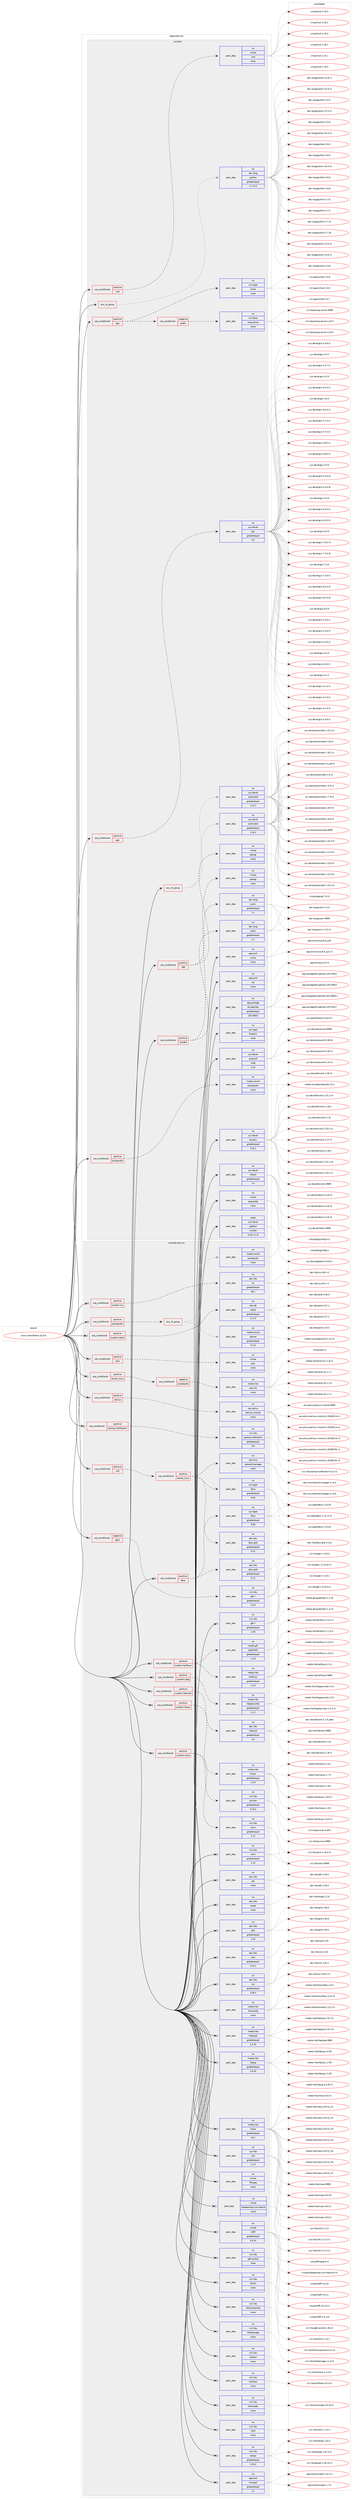 digraph prolog {

# *************
# Graph options
# *************

newrank=true;
concentrate=true;
compound=true;
graph [rankdir=LR,fontname=Helvetica,fontsize=10,ranksep=1.5];#, ranksep=2.5, nodesep=0.2];
edge  [arrowhead=vee];
node  [fontname=Helvetica,fontsize=10];

# **********
# The ebuild
# **********

subgraph cluster_leftcol {
color=gray;
rank=same;
label=<<i>ebuild</i>>;
id [label="www-client/firefox-52.9.0", color=red, width=4, href="../www-client/firefox-52.9.0.svg"];
}

# ****************
# The dependencies
# ****************

subgraph cluster_midcol {
color=gray;
label=<<i>dependencies</i>>;
subgraph cluster_compile {
fillcolor="#eeeeee";
style=filled;
label=<<i>compile</i>>;
subgraph any28235 {
dependency1748138 [label=<<TABLE BORDER="0" CELLBORDER="1" CELLSPACING="0" CELLPADDING="4"><TR><TD CELLPADDING="10">any_of_group</TD></TR></TABLE>>, shape=none, color=red];subgraph pack1255076 {
dependency1748139 [label=<<TABLE BORDER="0" CELLBORDER="1" CELLSPACING="0" CELLPADDING="4" WIDTH="220"><TR><TD ROWSPAN="6" CELLPADDING="30">pack_dep</TD></TR><TR><TD WIDTH="110">no</TD></TR><TR><TD>dev-lang</TD></TR><TR><TD>python</TD></TR><TR><TD>greaterequal</TD></TR><TR><TD>2.7.5-r2</TD></TR></TABLE>>, shape=none, color=blue];
}
dependency1748138:e -> dependency1748139:w [weight=20,style="dotted",arrowhead="oinv"];
}
id:e -> dependency1748138:w [weight=20,style="solid",arrowhead="vee"];
subgraph any28236 {
dependency1748140 [label=<<TABLE BORDER="0" CELLBORDER="1" CELLSPACING="0" CELLPADDING="4"><TR><TD CELLPADDING="10">any_of_group</TD></TR></TABLE>>, shape=none, color=red];subgraph pack1255077 {
dependency1748141 [label=<<TABLE BORDER="0" CELLBORDER="1" CELLSPACING="0" CELLPADDING="4" WIDTH="220"><TR><TD ROWSPAN="6" CELLPADDING="30">pack_dep</TD></TR><TR><TD WIDTH="110">no</TD></TR><TR><TD>sys-devel</TD></TR><TR><TD>automake</TD></TR><TR><TD>greaterequal</TD></TR><TR><TD>1.16.1</TD></TR></TABLE>>, shape=none, color=blue];
}
dependency1748140:e -> dependency1748141:w [weight=20,style="dotted",arrowhead="oinv"];
subgraph pack1255078 {
dependency1748142 [label=<<TABLE BORDER="0" CELLBORDER="1" CELLSPACING="0" CELLPADDING="4" WIDTH="220"><TR><TD ROWSPAN="6" CELLPADDING="30">pack_dep</TD></TR><TR><TD WIDTH="110">no</TD></TR><TR><TD>sys-devel</TD></TR><TR><TD>automake</TD></TR><TR><TD>greaterequal</TD></TR><TR><TD>1.15.1</TD></TR></TABLE>>, shape=none, color=blue];
}
dependency1748140:e -> dependency1748142:w [weight=20,style="dotted",arrowhead="oinv"];
}
id:e -> dependency1748140:w [weight=20,style="solid",arrowhead="vee"];
subgraph cond463832 {
dependency1748143 [label=<<TABLE BORDER="0" CELLBORDER="1" CELLSPACING="0" CELLPADDING="4"><TR><TD ROWSPAN="3" CELLPADDING="10">use_conditional</TD></TR><TR><TD>positive</TD></TR><TR><TD>amd64</TD></TR></TABLE>>, shape=none, color=red];
subgraph pack1255079 {
dependency1748144 [label=<<TABLE BORDER="0" CELLBORDER="1" CELLSPACING="0" CELLPADDING="4" WIDTH="220"><TR><TD ROWSPAN="6" CELLPADDING="30">pack_dep</TD></TR><TR><TD WIDTH="110">no</TD></TR><TR><TD>dev-lang</TD></TR><TR><TD>yasm</TD></TR><TR><TD>greaterequal</TD></TR><TR><TD>1.1</TD></TR></TABLE>>, shape=none, color=blue];
}
dependency1748143:e -> dependency1748144:w [weight=20,style="dashed",arrowhead="vee"];
subgraph pack1255080 {
dependency1748145 [label=<<TABLE BORDER="0" CELLBORDER="1" CELLSPACING="0" CELLPADDING="4" WIDTH="220"><TR><TD ROWSPAN="6" CELLPADDING="30">pack_dep</TD></TR><TR><TD WIDTH="110">no</TD></TR><TR><TD>virtual</TD></TR><TR><TD>opengl</TD></TR><TR><TD>none</TD></TR><TR><TD></TD></TR></TABLE>>, shape=none, color=blue];
}
dependency1748143:e -> dependency1748145:w [weight=20,style="dashed",arrowhead="vee"];
}
id:e -> dependency1748143:w [weight=20,style="solid",arrowhead="vee"];
subgraph cond463833 {
dependency1748146 [label=<<TABLE BORDER="0" CELLBORDER="1" CELLSPACING="0" CELLPADDING="4"><TR><TD ROWSPAN="3" CELLPADDING="10">use_conditional</TD></TR><TR><TD>positive</TD></TR><TR><TD>pgo</TD></TR></TABLE>>, shape=none, color=red];
subgraph cond463834 {
dependency1748147 [label=<<TABLE BORDER="0" CELLBORDER="1" CELLSPACING="0" CELLPADDING="4"><TR><TD ROWSPAN="3" CELLPADDING="10">use_conditional</TD></TR><TR><TD>negative</TD></TR><TR><TD>prefix</TD></TR></TABLE>>, shape=none, color=red];
subgraph pack1255081 {
dependency1748148 [label=<<TABLE BORDER="0" CELLBORDER="1" CELLSPACING="0" CELLPADDING="4" WIDTH="220"><TR><TD ROWSPAN="6" CELLPADDING="30">pack_dep</TD></TR><TR><TD WIDTH="110">no</TD></TR><TR><TD>x11-base</TD></TR><TR><TD>xorg-server</TD></TR><TR><TD>none</TD></TR><TR><TD></TD></TR></TABLE>>, shape=none, color=blue];
}
dependency1748147:e -> dependency1748148:w [weight=20,style="dashed",arrowhead="vee"];
}
dependency1748146:e -> dependency1748147:w [weight=20,style="dashed",arrowhead="vee"];
subgraph pack1255082 {
dependency1748149 [label=<<TABLE BORDER="0" CELLBORDER="1" CELLSPACING="0" CELLPADDING="4" WIDTH="220"><TR><TD ROWSPAN="6" CELLPADDING="30">pack_dep</TD></TR><TR><TD WIDTH="110">no</TD></TR><TR><TD>x11-apps</TD></TR><TR><TD>xhost</TD></TR><TR><TD>none</TD></TR><TR><TD></TD></TR></TABLE>>, shape=none, color=blue];
}
dependency1748146:e -> dependency1748149:w [weight=20,style="dashed",arrowhead="vee"];
}
id:e -> dependency1748146:w [weight=20,style="solid",arrowhead="vee"];
subgraph cond463835 {
dependency1748150 [label=<<TABLE BORDER="0" CELLBORDER="1" CELLSPACING="0" CELLPADDING="4"><TR><TD ROWSPAN="3" CELLPADDING="10">use_conditional</TD></TR><TR><TD>positive</TD></TR><TR><TD>pgo</TD></TR></TABLE>>, shape=none, color=red];
subgraph pack1255083 {
dependency1748151 [label=<<TABLE BORDER="0" CELLBORDER="1" CELLSPACING="0" CELLPADDING="4" WIDTH="220"><TR><TD ROWSPAN="6" CELLPADDING="30">pack_dep</TD></TR><TR><TD WIDTH="110">no</TD></TR><TR><TD>sys-devel</TD></TR><TR><TD>gcc</TD></TR><TR><TD>greaterequal</TD></TR><TR><TD>4.5</TD></TR></TABLE>>, shape=none, color=blue];
}
dependency1748150:e -> dependency1748151:w [weight=20,style="dashed",arrowhead="vee"];
}
id:e -> dependency1748150:w [weight=20,style="solid",arrowhead="vee"];
subgraph cond463836 {
dependency1748152 [label=<<TABLE BORDER="0" CELLBORDER="1" CELLSPACING="0" CELLPADDING="4"><TR><TD ROWSPAN="3" CELLPADDING="10">use_conditional</TD></TR><TR><TD>positive</TD></TR><TR><TD>pulseaudio</TD></TR></TABLE>>, shape=none, color=red];
subgraph pack1255084 {
dependency1748153 [label=<<TABLE BORDER="0" CELLBORDER="1" CELLSPACING="0" CELLPADDING="4" WIDTH="220"><TR><TD ROWSPAN="6" CELLPADDING="30">pack_dep</TD></TR><TR><TD WIDTH="110">no</TD></TR><TR><TD>media-sound</TD></TR><TR><TD>pulseaudio</TD></TR><TR><TD>none</TD></TR><TR><TD></TD></TR></TABLE>>, shape=none, color=blue];
}
dependency1748152:e -> dependency1748153:w [weight=20,style="dashed",arrowhead="vee"];
}
id:e -> dependency1748152:w [weight=20,style="solid",arrowhead="vee"];
subgraph cond463837 {
dependency1748154 [label=<<TABLE BORDER="0" CELLBORDER="1" CELLSPACING="0" CELLPADDING="4"><TR><TD ROWSPAN="3" CELLPADDING="10">use_conditional</TD></TR><TR><TD>positive</TD></TR><TR><TD>rust</TD></TR></TABLE>>, shape=none, color=red];
subgraph pack1255085 {
dependency1748155 [label=<<TABLE BORDER="0" CELLBORDER="1" CELLSPACING="0" CELLPADDING="4" WIDTH="220"><TR><TD ROWSPAN="6" CELLPADDING="30">pack_dep</TD></TR><TR><TD WIDTH="110">no</TD></TR><TR><TD>virtual</TD></TR><TR><TD>rust</TD></TR><TR><TD>none</TD></TR><TR><TD></TD></TR></TABLE>>, shape=none, color=blue];
}
dependency1748154:e -> dependency1748155:w [weight=20,style="dashed",arrowhead="vee"];
}
id:e -> dependency1748154:w [weight=20,style="solid",arrowhead="vee"];
subgraph cond463838 {
dependency1748156 [label=<<TABLE BORDER="0" CELLBORDER="1" CELLSPACING="0" CELLPADDING="4"><TR><TD ROWSPAN="3" CELLPADDING="10">use_conditional</TD></TR><TR><TD>positive</TD></TR><TR><TD>x86</TD></TR></TABLE>>, shape=none, color=red];
subgraph pack1255086 {
dependency1748157 [label=<<TABLE BORDER="0" CELLBORDER="1" CELLSPACING="0" CELLPADDING="4" WIDTH="220"><TR><TD ROWSPAN="6" CELLPADDING="30">pack_dep</TD></TR><TR><TD WIDTH="110">no</TD></TR><TR><TD>dev-lang</TD></TR><TR><TD>yasm</TD></TR><TR><TD>greaterequal</TD></TR><TR><TD>1.1</TD></TR></TABLE>>, shape=none, color=blue];
}
dependency1748156:e -> dependency1748157:w [weight=20,style="dashed",arrowhead="vee"];
subgraph pack1255087 {
dependency1748158 [label=<<TABLE BORDER="0" CELLBORDER="1" CELLSPACING="0" CELLPADDING="4" WIDTH="220"><TR><TD ROWSPAN="6" CELLPADDING="30">pack_dep</TD></TR><TR><TD WIDTH="110">no</TD></TR><TR><TD>virtual</TD></TR><TR><TD>opengl</TD></TR><TR><TD>none</TD></TR><TR><TD></TD></TR></TABLE>>, shape=none, color=blue];
}
dependency1748156:e -> dependency1748158:w [weight=20,style="dashed",arrowhead="vee"];
}
id:e -> dependency1748156:w [weight=20,style="solid",arrowhead="vee"];
subgraph pack1255088 {
dependency1748159 [label=<<TABLE BORDER="0" CELLBORDER="1" CELLSPACING="0" CELLPADDING="4" WIDTH="220"><TR><TD ROWSPAN="6" CELLPADDING="30">pack_dep</TD></TR><TR><TD WIDTH="110">no</TD></TR><TR><TD>app-arch</TD></TR><TR><TD>unzip</TD></TR><TR><TD>none</TD></TR><TR><TD></TD></TR></TABLE>>, shape=none, color=blue];
}
id:e -> dependency1748159:w [weight=20,style="solid",arrowhead="vee"];
subgraph pack1255089 {
dependency1748160 [label=<<TABLE BORDER="0" CELLBORDER="1" CELLSPACING="0" CELLPADDING="4" WIDTH="220"><TR><TD ROWSPAN="6" CELLPADDING="30">pack_dep</TD></TR><TR><TD WIDTH="110">no</TD></TR><TR><TD>app-arch</TD></TR><TR><TD>zip</TD></TR><TR><TD>none</TD></TR><TR><TD></TD></TR></TABLE>>, shape=none, color=blue];
}
id:e -> dependency1748160:w [weight=20,style="solid",arrowhead="vee"];
subgraph pack1255090 {
dependency1748161 [label=<<TABLE BORDER="0" CELLBORDER="1" CELLSPACING="0" CELLPADDING="4" WIDTH="220"><TR><TD ROWSPAN="6" CELLPADDING="30">pack_dep</TD></TR><TR><TD WIDTH="110">no</TD></TR><TR><TD>app-portage</TD></TR><TR><TD>elt-patches</TD></TR><TR><TD>greaterequal</TD></TR><TR><TD>20170815</TD></TR></TABLE>>, shape=none, color=blue];
}
id:e -> dependency1748161:w [weight=20,style="solid",arrowhead="vee"];
subgraph pack1255091 {
dependency1748162 [label=<<TABLE BORDER="0" CELLBORDER="1" CELLSPACING="0" CELLPADDING="4" WIDTH="220"><TR><TD ROWSPAN="6" CELLPADDING="30">pack_dep</TD></TR><TR><TD WIDTH="110">no</TD></TR><TR><TD>sys-apps</TD></TR><TR><TD>findutils</TD></TR><TR><TD>none</TD></TR><TR><TD></TD></TR></TABLE>>, shape=none, color=blue];
}
id:e -> dependency1748162:w [weight=20,style="solid",arrowhead="vee"];
subgraph pack1255092 {
dependency1748163 [label=<<TABLE BORDER="0" CELLBORDER="1" CELLSPACING="0" CELLPADDING="4" WIDTH="220"><TR><TD ROWSPAN="6" CELLPADDING="30">pack_dep</TD></TR><TR><TD WIDTH="110">no</TD></TR><TR><TD>sys-devel</TD></TR><TR><TD>autoconf</TD></TR><TR><TD>tilde</TD></TR><TR><TD>2.13</TD></TR></TABLE>>, shape=none, color=blue];
}
id:e -> dependency1748163:w [weight=20,style="solid",arrowhead="vee"];
subgraph pack1255093 {
dependency1748164 [label=<<TABLE BORDER="0" CELLBORDER="1" CELLSPACING="0" CELLPADDING="4" WIDTH="220"><TR><TD ROWSPAN="6" CELLPADDING="30">pack_dep</TD></TR><TR><TD WIDTH="110">no</TD></TR><TR><TD>sys-devel</TD></TR><TR><TD>binutils</TD></TR><TR><TD>greaterequal</TD></TR><TR><TD>2.16.1</TD></TR></TABLE>>, shape=none, color=blue];
}
id:e -> dependency1748164:w [weight=20,style="solid",arrowhead="vee"];
subgraph pack1255094 {
dependency1748165 [label=<<TABLE BORDER="0" CELLBORDER="1" CELLSPACING="0" CELLPADDING="4" WIDTH="220"><TR><TD ROWSPAN="6" CELLPADDING="30">pack_dep</TD></TR><TR><TD WIDTH="110">no</TD></TR><TR><TD>sys-devel</TD></TR><TR><TD>libtool</TD></TR><TR><TD>greaterequal</TD></TR><TR><TD>2.4</TD></TR></TABLE>>, shape=none, color=blue];
}
id:e -> dependency1748165:w [weight=20,style="solid",arrowhead="vee"];
subgraph pack1255095 {
dependency1748166 [label=<<TABLE BORDER="0" CELLBORDER="1" CELLSPACING="0" CELLPADDING="4" WIDTH="220"><TR><TD ROWSPAN="6" CELLPADDING="30">pack_dep</TD></TR><TR><TD WIDTH="110">no</TD></TR><TR><TD>virtual</TD></TR><TR><TD>pkgconfig</TD></TR><TR><TD>none</TD></TR><TR><TD></TD></TR></TABLE>>, shape=none, color=blue];
}
id:e -> dependency1748166:w [weight=20,style="solid",arrowhead="vee"];
subgraph pack1255096 {
dependency1748167 [label=<<TABLE BORDER="0" CELLBORDER="1" CELLSPACING="0" CELLPADDING="4" WIDTH="220"><TR><TD ROWSPAN="6" CELLPADDING="30">pack_dep</TD></TR><TR><TD WIDTH="110">weak</TD></TR><TR><TD>sys-devel</TD></TR><TR><TD>gettext</TD></TR><TR><TD>smaller</TD></TR><TR><TD>0.18.1.1-r3</TD></TR></TABLE>>, shape=none, color=blue];
}
id:e -> dependency1748167:w [weight=20,style="solid",arrowhead="vee"];
}
subgraph cluster_compileandrun {
fillcolor="#eeeeee";
style=filled;
label=<<i>compile and run</i>>;
subgraph cond463839 {
dependency1748168 [label=<<TABLE BORDER="0" CELLBORDER="1" CELLSPACING="0" CELLPADDING="4"><TR><TD ROWSPAN="3" CELLPADDING="10">use_conditional</TD></TR><TR><TD>negative</TD></TR><TR><TD>gtk2</TD></TR></TABLE>>, shape=none, color=red];
subgraph pack1255097 {
dependency1748169 [label=<<TABLE BORDER="0" CELLBORDER="1" CELLSPACING="0" CELLPADDING="4" WIDTH="220"><TR><TD ROWSPAN="6" CELLPADDING="30">pack_dep</TD></TR><TR><TD WIDTH="110">no</TD></TR><TR><TD>x11-libs</TD></TR><TR><TD>gtk+</TD></TR><TR><TD>greaterequal</TD></TR><TR><TD>3.4.0</TD></TR></TABLE>>, shape=none, color=blue];
}
dependency1748168:e -> dependency1748169:w [weight=20,style="dashed",arrowhead="vee"];
}
id:e -> dependency1748168:w [weight=20,style="solid",arrowhead="odotvee"];
subgraph cond463840 {
dependency1748170 [label=<<TABLE BORDER="0" CELLBORDER="1" CELLSPACING="0" CELLPADDING="4"><TR><TD ROWSPAN="3" CELLPADDING="10">use_conditional</TD></TR><TR><TD>positive</TD></TR><TR><TD>dbus</TD></TR></TABLE>>, shape=none, color=red];
subgraph pack1255098 {
dependency1748171 [label=<<TABLE BORDER="0" CELLBORDER="1" CELLSPACING="0" CELLPADDING="4" WIDTH="220"><TR><TD ROWSPAN="6" CELLPADDING="30">pack_dep</TD></TR><TR><TD WIDTH="110">no</TD></TR><TR><TD>sys-apps</TD></TR><TR><TD>dbus</TD></TR><TR><TD>greaterequal</TD></TR><TR><TD>0.60</TD></TR></TABLE>>, shape=none, color=blue];
}
dependency1748170:e -> dependency1748171:w [weight=20,style="dashed",arrowhead="vee"];
subgraph pack1255099 {
dependency1748172 [label=<<TABLE BORDER="0" CELLBORDER="1" CELLSPACING="0" CELLPADDING="4" WIDTH="220"><TR><TD ROWSPAN="6" CELLPADDING="30">pack_dep</TD></TR><TR><TD WIDTH="110">no</TD></TR><TR><TD>dev-libs</TD></TR><TR><TD>dbus-glib</TD></TR><TR><TD>greaterequal</TD></TR><TR><TD>0.72</TD></TR></TABLE>>, shape=none, color=blue];
}
dependency1748170:e -> dependency1748172:w [weight=20,style="dashed",arrowhead="vee"];
}
id:e -> dependency1748170:w [weight=20,style="solid",arrowhead="odotvee"];
subgraph cond463841 {
dependency1748173 [label=<<TABLE BORDER="0" CELLBORDER="1" CELLSPACING="0" CELLPADDING="4"><TR><TD ROWSPAN="3" CELLPADDING="10">use_conditional</TD></TR><TR><TD>positive</TD></TR><TR><TD>jack</TD></TR></TABLE>>, shape=none, color=red];
subgraph pack1255100 {
dependency1748174 [label=<<TABLE BORDER="0" CELLBORDER="1" CELLSPACING="0" CELLPADDING="4" WIDTH="220"><TR><TD ROWSPAN="6" CELLPADDING="30">pack_dep</TD></TR><TR><TD WIDTH="110">no</TD></TR><TR><TD>virtual</TD></TR><TR><TD>jack</TD></TR><TR><TD>none</TD></TR><TR><TD></TD></TR></TABLE>>, shape=none, color=blue];
}
dependency1748173:e -> dependency1748174:w [weight=20,style="dashed",arrowhead="vee"];
}
id:e -> dependency1748173:w [weight=20,style="solid",arrowhead="odotvee"];
subgraph cond463842 {
dependency1748175 [label=<<TABLE BORDER="0" CELLBORDER="1" CELLSPACING="0" CELLPADDING="4"><TR><TD ROWSPAN="3" CELLPADDING="10">use_conditional</TD></TR><TR><TD>positive</TD></TR><TR><TD>kernel_linux</TD></TR></TABLE>>, shape=none, color=red];
subgraph cond463843 {
dependency1748176 [label=<<TABLE BORDER="0" CELLBORDER="1" CELLSPACING="0" CELLPADDING="4"><TR><TD ROWSPAN="3" CELLPADDING="10">use_conditional</TD></TR><TR><TD>negative</TD></TR><TR><TD>pulseaudio</TD></TR></TABLE>>, shape=none, color=red];
subgraph pack1255101 {
dependency1748177 [label=<<TABLE BORDER="0" CELLBORDER="1" CELLSPACING="0" CELLPADDING="4" WIDTH="220"><TR><TD ROWSPAN="6" CELLPADDING="30">pack_dep</TD></TR><TR><TD WIDTH="110">no</TD></TR><TR><TD>media-libs</TD></TR><TR><TD>alsa-lib</TD></TR><TR><TD>none</TD></TR><TR><TD></TD></TR></TABLE>>, shape=none, color=blue];
}
dependency1748176:e -> dependency1748177:w [weight=20,style="dashed",arrowhead="vee"];
}
dependency1748175:e -> dependency1748176:w [weight=20,style="dashed",arrowhead="vee"];
}
id:e -> dependency1748175:w [weight=20,style="solid",arrowhead="odotvee"];
subgraph cond463844 {
dependency1748178 [label=<<TABLE BORDER="0" CELLBORDER="1" CELLSPACING="0" CELLPADDING="4"><TR><TD ROWSPAN="3" CELLPADDING="10">use_conditional</TD></TR><TR><TD>positive</TD></TR><TR><TD>pulseaudio</TD></TR></TABLE>>, shape=none, color=red];
subgraph any28237 {
dependency1748179 [label=<<TABLE BORDER="0" CELLBORDER="1" CELLSPACING="0" CELLPADDING="4"><TR><TD CELLPADDING="10">any_of_group</TD></TR></TABLE>>, shape=none, color=red];subgraph pack1255102 {
dependency1748180 [label=<<TABLE BORDER="0" CELLBORDER="1" CELLSPACING="0" CELLPADDING="4" WIDTH="220"><TR><TD ROWSPAN="6" CELLPADDING="30">pack_dep</TD></TR><TR><TD WIDTH="110">no</TD></TR><TR><TD>media-sound</TD></TR><TR><TD>pulseaudio</TD></TR><TR><TD>none</TD></TR><TR><TD></TD></TR></TABLE>>, shape=none, color=blue];
}
dependency1748179:e -> dependency1748180:w [weight=20,style="dotted",arrowhead="oinv"];
subgraph pack1255103 {
dependency1748181 [label=<<TABLE BORDER="0" CELLBORDER="1" CELLSPACING="0" CELLPADDING="4" WIDTH="220"><TR><TD ROWSPAN="6" CELLPADDING="30">pack_dep</TD></TR><TR><TD WIDTH="110">no</TD></TR><TR><TD>media-sound</TD></TR><TR><TD>apulse</TD></TR><TR><TD>greaterequal</TD></TR><TR><TD>0.1.9</TD></TR></TABLE>>, shape=none, color=blue];
}
dependency1748179:e -> dependency1748181:w [weight=20,style="dotted",arrowhead="oinv"];
}
dependency1748178:e -> dependency1748179:w [weight=20,style="dashed",arrowhead="vee"];
}
id:e -> dependency1748178:w [weight=20,style="solid",arrowhead="odotvee"];
subgraph cond463845 {
dependency1748182 [label=<<TABLE BORDER="0" CELLBORDER="1" CELLSPACING="0" CELLPADDING="4"><TR><TD ROWSPAN="3" CELLPADDING="10">use_conditional</TD></TR><TR><TD>positive</TD></TR><TR><TD>selinux</TD></TR></TABLE>>, shape=none, color=red];
subgraph pack1255104 {
dependency1748183 [label=<<TABLE BORDER="0" CELLBORDER="1" CELLSPACING="0" CELLPADDING="4" WIDTH="220"><TR><TD ROWSPAN="6" CELLPADDING="30">pack_dep</TD></TR><TR><TD WIDTH="110">no</TD></TR><TR><TD>sec-policy</TD></TR><TR><TD>selinux-mozilla</TD></TR><TR><TD>none</TD></TR><TR><TD></TD></TR></TABLE>>, shape=none, color=blue];
}
dependency1748182:e -> dependency1748183:w [weight=20,style="dashed",arrowhead="vee"];
}
id:e -> dependency1748182:w [weight=20,style="solid",arrowhead="odotvee"];
subgraph cond463846 {
dependency1748184 [label=<<TABLE BORDER="0" CELLBORDER="1" CELLSPACING="0" CELLPADDING="4"><TR><TD ROWSPAN="3" CELLPADDING="10">use_conditional</TD></TR><TR><TD>positive</TD></TR><TR><TD>startup-notification</TD></TR></TABLE>>, shape=none, color=red];
subgraph pack1255105 {
dependency1748185 [label=<<TABLE BORDER="0" CELLBORDER="1" CELLSPACING="0" CELLPADDING="4" WIDTH="220"><TR><TD ROWSPAN="6" CELLPADDING="30">pack_dep</TD></TR><TR><TD WIDTH="110">no</TD></TR><TR><TD>x11-libs</TD></TR><TR><TD>startup-notification</TD></TR><TR><TD>greaterequal</TD></TR><TR><TD>0.8</TD></TR></TABLE>>, shape=none, color=blue];
}
dependency1748184:e -> dependency1748185:w [weight=20,style="dashed",arrowhead="vee"];
}
id:e -> dependency1748184:w [weight=20,style="solid",arrowhead="odotvee"];
subgraph cond463847 {
dependency1748186 [label=<<TABLE BORDER="0" CELLBORDER="1" CELLSPACING="0" CELLPADDING="4"><TR><TD ROWSPAN="3" CELLPADDING="10">use_conditional</TD></TR><TR><TD>positive</TD></TR><TR><TD>system-cairo</TD></TR></TABLE>>, shape=none, color=red];
subgraph pack1255106 {
dependency1748187 [label=<<TABLE BORDER="0" CELLBORDER="1" CELLSPACING="0" CELLPADDING="4" WIDTH="220"><TR><TD ROWSPAN="6" CELLPADDING="30">pack_dep</TD></TR><TR><TD WIDTH="110">no</TD></TR><TR><TD>x11-libs</TD></TR><TR><TD>cairo</TD></TR><TR><TD>greaterequal</TD></TR><TR><TD>1.12</TD></TR></TABLE>>, shape=none, color=blue];
}
dependency1748186:e -> dependency1748187:w [weight=20,style="dashed",arrowhead="vee"];
subgraph pack1255107 {
dependency1748188 [label=<<TABLE BORDER="0" CELLBORDER="1" CELLSPACING="0" CELLPADDING="4" WIDTH="220"><TR><TD ROWSPAN="6" CELLPADDING="30">pack_dep</TD></TR><TR><TD WIDTH="110">no</TD></TR><TR><TD>x11-libs</TD></TR><TR><TD>pixman</TD></TR><TR><TD>greaterequal</TD></TR><TR><TD>0.19.2</TD></TR></TABLE>>, shape=none, color=blue];
}
dependency1748186:e -> dependency1748188:w [weight=20,style="dashed",arrowhead="vee"];
}
id:e -> dependency1748186:w [weight=20,style="solid",arrowhead="odotvee"];
subgraph cond463848 {
dependency1748189 [label=<<TABLE BORDER="0" CELLBORDER="1" CELLSPACING="0" CELLPADDING="4"><TR><TD ROWSPAN="3" CELLPADDING="10">use_conditional</TD></TR><TR><TD>positive</TD></TR><TR><TD>system-harfbuzz</TD></TR></TABLE>>, shape=none, color=red];
subgraph pack1255108 {
dependency1748190 [label=<<TABLE BORDER="0" CELLBORDER="1" CELLSPACING="0" CELLPADDING="4" WIDTH="220"><TR><TD ROWSPAN="6" CELLPADDING="30">pack_dep</TD></TR><TR><TD WIDTH="110">no</TD></TR><TR><TD>media-libs</TD></TR><TR><TD>harfbuzz</TD></TR><TR><TD>greaterequal</TD></TR><TR><TD>1.3.3</TD></TR></TABLE>>, shape=none, color=blue];
}
dependency1748189:e -> dependency1748190:w [weight=20,style="dashed",arrowhead="vee"];
subgraph pack1255109 {
dependency1748191 [label=<<TABLE BORDER="0" CELLBORDER="1" CELLSPACING="0" CELLPADDING="4" WIDTH="220"><TR><TD ROWSPAN="6" CELLPADDING="30">pack_dep</TD></TR><TR><TD WIDTH="110">no</TD></TR><TR><TD>media-gfx</TD></TR><TR><TD>graphite2</TD></TR><TR><TD>greaterequal</TD></TR><TR><TD>1.3.8</TD></TR></TABLE>>, shape=none, color=blue];
}
dependency1748189:e -> dependency1748191:w [weight=20,style="dashed",arrowhead="vee"];
}
id:e -> dependency1748189:w [weight=20,style="solid",arrowhead="odotvee"];
subgraph cond463849 {
dependency1748192 [label=<<TABLE BORDER="0" CELLBORDER="1" CELLSPACING="0" CELLPADDING="4"><TR><TD ROWSPAN="3" CELLPADDING="10">use_conditional</TD></TR><TR><TD>positive</TD></TR><TR><TD>system-icu</TD></TR></TABLE>>, shape=none, color=red];
subgraph pack1255110 {
dependency1748193 [label=<<TABLE BORDER="0" CELLBORDER="1" CELLSPACING="0" CELLPADDING="4" WIDTH="220"><TR><TD ROWSPAN="6" CELLPADDING="30">pack_dep</TD></TR><TR><TD WIDTH="110">no</TD></TR><TR><TD>dev-libs</TD></TR><TR><TD>icu</TD></TR><TR><TD>greaterequal</TD></TR><TR><TD>58.1</TD></TR></TABLE>>, shape=none, color=blue];
}
dependency1748192:e -> dependency1748193:w [weight=20,style="dashed",arrowhead="vee"];
}
id:e -> dependency1748192:w [weight=20,style="solid",arrowhead="odotvee"];
subgraph cond463850 {
dependency1748194 [label=<<TABLE BORDER="0" CELLBORDER="1" CELLSPACING="0" CELLPADDING="4"><TR><TD ROWSPAN="3" CELLPADDING="10">use_conditional</TD></TR><TR><TD>positive</TD></TR><TR><TD>system-jpeg</TD></TR></TABLE>>, shape=none, color=red];
subgraph pack1255111 {
dependency1748195 [label=<<TABLE BORDER="0" CELLBORDER="1" CELLSPACING="0" CELLPADDING="4" WIDTH="220"><TR><TD ROWSPAN="6" CELLPADDING="30">pack_dep</TD></TR><TR><TD WIDTH="110">no</TD></TR><TR><TD>media-libs</TD></TR><TR><TD>libjpeg-turbo</TD></TR><TR><TD>greaterequal</TD></TR><TR><TD>1.2.1</TD></TR></TABLE>>, shape=none, color=blue];
}
dependency1748194:e -> dependency1748195:w [weight=20,style="dashed",arrowhead="vee"];
}
id:e -> dependency1748194:w [weight=20,style="solid",arrowhead="odotvee"];
subgraph cond463851 {
dependency1748196 [label=<<TABLE BORDER="0" CELLBORDER="1" CELLSPACING="0" CELLPADDING="4"><TR><TD ROWSPAN="3" CELLPADDING="10">use_conditional</TD></TR><TR><TD>positive</TD></TR><TR><TD>system-libevent</TD></TR></TABLE>>, shape=none, color=red];
subgraph pack1255112 {
dependency1748197 [label=<<TABLE BORDER="0" CELLBORDER="1" CELLSPACING="0" CELLPADDING="4" WIDTH="220"><TR><TD ROWSPAN="6" CELLPADDING="30">pack_dep</TD></TR><TR><TD WIDTH="110">no</TD></TR><TR><TD>dev-libs</TD></TR><TR><TD>libevent</TD></TR><TR><TD>greaterequal</TD></TR><TR><TD>2.0</TD></TR></TABLE>>, shape=none, color=blue];
}
dependency1748196:e -> dependency1748197:w [weight=20,style="dashed",arrowhead="vee"];
}
id:e -> dependency1748196:w [weight=20,style="solid",arrowhead="odotvee"];
subgraph cond463852 {
dependency1748198 [label=<<TABLE BORDER="0" CELLBORDER="1" CELLSPACING="0" CELLPADDING="4"><TR><TD ROWSPAN="3" CELLPADDING="10">use_conditional</TD></TR><TR><TD>positive</TD></TR><TR><TD>system-libvpx</TD></TR></TABLE>>, shape=none, color=red];
subgraph pack1255113 {
dependency1748199 [label=<<TABLE BORDER="0" CELLBORDER="1" CELLSPACING="0" CELLPADDING="4" WIDTH="220"><TR><TD ROWSPAN="6" CELLPADDING="30">pack_dep</TD></TR><TR><TD WIDTH="110">no</TD></TR><TR><TD>media-libs</TD></TR><TR><TD>libvpx</TD></TR><TR><TD>greaterequal</TD></TR><TR><TD>1.5.0</TD></TR></TABLE>>, shape=none, color=blue];
}
dependency1748198:e -> dependency1748199:w [weight=20,style="dashed",arrowhead="vee"];
}
id:e -> dependency1748198:w [weight=20,style="solid",arrowhead="odotvee"];
subgraph cond463853 {
dependency1748200 [label=<<TABLE BORDER="0" CELLBORDER="1" CELLSPACING="0" CELLPADDING="4"><TR><TD ROWSPAN="3" CELLPADDING="10">use_conditional</TD></TR><TR><TD>positive</TD></TR><TR><TD>system-sqlite</TD></TR></TABLE>>, shape=none, color=red];
subgraph pack1255114 {
dependency1748201 [label=<<TABLE BORDER="0" CELLBORDER="1" CELLSPACING="0" CELLPADDING="4" WIDTH="220"><TR><TD ROWSPAN="6" CELLPADDING="30">pack_dep</TD></TR><TR><TD WIDTH="110">no</TD></TR><TR><TD>dev-db</TD></TR><TR><TD>sqlite</TD></TR><TR><TD>greaterequal</TD></TR><TR><TD>3.17.0</TD></TR></TABLE>>, shape=none, color=blue];
}
dependency1748200:e -> dependency1748201:w [weight=20,style="dashed",arrowhead="vee"];
}
id:e -> dependency1748200:w [weight=20,style="solid",arrowhead="odotvee"];
subgraph cond463854 {
dependency1748202 [label=<<TABLE BORDER="0" CELLBORDER="1" CELLSPACING="0" CELLPADDING="4"><TR><TD ROWSPAN="3" CELLPADDING="10">use_conditional</TD></TR><TR><TD>positive</TD></TR><TR><TD>wifi</TD></TR></TABLE>>, shape=none, color=red];
subgraph cond463855 {
dependency1748203 [label=<<TABLE BORDER="0" CELLBORDER="1" CELLSPACING="0" CELLPADDING="4"><TR><TD ROWSPAN="3" CELLPADDING="10">use_conditional</TD></TR><TR><TD>positive</TD></TR><TR><TD>kernel_linux</TD></TR></TABLE>>, shape=none, color=red];
subgraph pack1255115 {
dependency1748204 [label=<<TABLE BORDER="0" CELLBORDER="1" CELLSPACING="0" CELLPADDING="4" WIDTH="220"><TR><TD ROWSPAN="6" CELLPADDING="30">pack_dep</TD></TR><TR><TD WIDTH="110">no</TD></TR><TR><TD>sys-apps</TD></TR><TR><TD>dbus</TD></TR><TR><TD>greaterequal</TD></TR><TR><TD>0.60</TD></TR></TABLE>>, shape=none, color=blue];
}
dependency1748203:e -> dependency1748204:w [weight=20,style="dashed",arrowhead="vee"];
subgraph pack1255116 {
dependency1748205 [label=<<TABLE BORDER="0" CELLBORDER="1" CELLSPACING="0" CELLPADDING="4" WIDTH="220"><TR><TD ROWSPAN="6" CELLPADDING="30">pack_dep</TD></TR><TR><TD WIDTH="110">no</TD></TR><TR><TD>dev-libs</TD></TR><TR><TD>dbus-glib</TD></TR><TR><TD>greaterequal</TD></TR><TR><TD>0.72</TD></TR></TABLE>>, shape=none, color=blue];
}
dependency1748203:e -> dependency1748205:w [weight=20,style="dashed",arrowhead="vee"];
subgraph pack1255117 {
dependency1748206 [label=<<TABLE BORDER="0" CELLBORDER="1" CELLSPACING="0" CELLPADDING="4" WIDTH="220"><TR><TD ROWSPAN="6" CELLPADDING="30">pack_dep</TD></TR><TR><TD WIDTH="110">no</TD></TR><TR><TD>net-misc</TD></TR><TR><TD>networkmanager</TD></TR><TR><TD>none</TD></TR><TR><TD></TD></TR></TABLE>>, shape=none, color=blue];
}
dependency1748203:e -> dependency1748206:w [weight=20,style="dashed",arrowhead="vee"];
}
dependency1748202:e -> dependency1748203:w [weight=20,style="dashed",arrowhead="vee"];
}
id:e -> dependency1748202:w [weight=20,style="solid",arrowhead="odotvee"];
subgraph pack1255118 {
dependency1748207 [label=<<TABLE BORDER="0" CELLBORDER="1" CELLSPACING="0" CELLPADDING="4" WIDTH="220"><TR><TD ROWSPAN="6" CELLPADDING="30">pack_dep</TD></TR><TR><TD WIDTH="110">no</TD></TR><TR><TD>app-text</TD></TR><TR><TD>hunspell</TD></TR><TR><TD>greaterequal</TD></TR><TR><TD>1.2</TD></TR></TABLE>>, shape=none, color=blue];
}
id:e -> dependency1748207:w [weight=20,style="solid",arrowhead="odotvee"];
subgraph pack1255119 {
dependency1748208 [label=<<TABLE BORDER="0" CELLBORDER="1" CELLSPACING="0" CELLPADDING="4" WIDTH="220"><TR><TD ROWSPAN="6" CELLPADDING="30">pack_dep</TD></TR><TR><TD WIDTH="110">no</TD></TR><TR><TD>dev-libs</TD></TR><TR><TD>atk</TD></TR><TR><TD>none</TD></TR><TR><TD></TD></TR></TABLE>>, shape=none, color=blue];
}
id:e -> dependency1748208:w [weight=20,style="solid",arrowhead="odotvee"];
subgraph pack1255120 {
dependency1748209 [label=<<TABLE BORDER="0" CELLBORDER="1" CELLSPACING="0" CELLPADDING="4" WIDTH="220"><TR><TD ROWSPAN="6" CELLPADDING="30">pack_dep</TD></TR><TR><TD WIDTH="110">no</TD></TR><TR><TD>dev-libs</TD></TR><TR><TD>expat</TD></TR><TR><TD>none</TD></TR><TR><TD></TD></TR></TABLE>>, shape=none, color=blue];
}
id:e -> dependency1748209:w [weight=20,style="solid",arrowhead="odotvee"];
subgraph pack1255121 {
dependency1748210 [label=<<TABLE BORDER="0" CELLBORDER="1" CELLSPACING="0" CELLPADDING="4" WIDTH="220"><TR><TD ROWSPAN="6" CELLPADDING="30">pack_dep</TD></TR><TR><TD WIDTH="110">no</TD></TR><TR><TD>dev-libs</TD></TR><TR><TD>glib</TD></TR><TR><TD>greaterequal</TD></TR><TR><TD>2.26</TD></TR></TABLE>>, shape=none, color=blue];
}
id:e -> dependency1748210:w [weight=20,style="solid",arrowhead="odotvee"];
subgraph pack1255122 {
dependency1748211 [label=<<TABLE BORDER="0" CELLBORDER="1" CELLSPACING="0" CELLPADDING="4" WIDTH="220"><TR><TD ROWSPAN="6" CELLPADDING="30">pack_dep</TD></TR><TR><TD WIDTH="110">no</TD></TR><TR><TD>dev-libs</TD></TR><TR><TD>nspr</TD></TR><TR><TD>greaterequal</TD></TR><TR><TD>4.13.1</TD></TR></TABLE>>, shape=none, color=blue];
}
id:e -> dependency1748211:w [weight=20,style="solid",arrowhead="odotvee"];
subgraph pack1255123 {
dependency1748212 [label=<<TABLE BORDER="0" CELLBORDER="1" CELLSPACING="0" CELLPADDING="4" WIDTH="220"><TR><TD ROWSPAN="6" CELLPADDING="30">pack_dep</TD></TR><TR><TD WIDTH="110">no</TD></TR><TR><TD>dev-libs</TD></TR><TR><TD>nss</TD></TR><TR><TD>greaterequal</TD></TR><TR><TD>3.28.3</TD></TR></TABLE>>, shape=none, color=blue];
}
id:e -> dependency1748212:w [weight=20,style="solid",arrowhead="odotvee"];
subgraph pack1255124 {
dependency1748213 [label=<<TABLE BORDER="0" CELLBORDER="1" CELLSPACING="0" CELLPADDING="4" WIDTH="220"><TR><TD ROWSPAN="6" CELLPADDING="30">pack_dep</TD></TR><TR><TD WIDTH="110">no</TD></TR><TR><TD>media-libs</TD></TR><TR><TD>fontconfig</TD></TR><TR><TD>none</TD></TR><TR><TD></TD></TR></TABLE>>, shape=none, color=blue];
}
id:e -> dependency1748213:w [weight=20,style="solid",arrowhead="odotvee"];
subgraph pack1255125 {
dependency1748214 [label=<<TABLE BORDER="0" CELLBORDER="1" CELLSPACING="0" CELLPADDING="4" WIDTH="220"><TR><TD ROWSPAN="6" CELLPADDING="30">pack_dep</TD></TR><TR><TD WIDTH="110">no</TD></TR><TR><TD>media-libs</TD></TR><TR><TD>freetype</TD></TR><TR><TD>greaterequal</TD></TR><TR><TD>2.4.10</TD></TR></TABLE>>, shape=none, color=blue];
}
id:e -> dependency1748214:w [weight=20,style="solid",arrowhead="odotvee"];
subgraph pack1255126 {
dependency1748215 [label=<<TABLE BORDER="0" CELLBORDER="1" CELLSPACING="0" CELLPADDING="4" WIDTH="220"><TR><TD ROWSPAN="6" CELLPADDING="30">pack_dep</TD></TR><TR><TD WIDTH="110">no</TD></TR><TR><TD>media-libs</TD></TR><TR><TD>libpng</TD></TR><TR><TD>greaterequal</TD></TR><TR><TD>1.6.25</TD></TR></TABLE>>, shape=none, color=blue];
}
id:e -> dependency1748215:w [weight=20,style="solid",arrowhead="odotvee"];
subgraph pack1255127 {
dependency1748216 [label=<<TABLE BORDER="0" CELLBORDER="1" CELLSPACING="0" CELLPADDING="4" WIDTH="220"><TR><TD ROWSPAN="6" CELLPADDING="30">pack_dep</TD></TR><TR><TD WIDTH="110">no</TD></TR><TR><TD>media-libs</TD></TR><TR><TD>mesa</TD></TR><TR><TD>greaterequal</TD></TR><TR><TD>10.2</TD></TR></TABLE>>, shape=none, color=blue];
}
id:e -> dependency1748216:w [weight=20,style="solid",arrowhead="odotvee"];
subgraph pack1255128 {
dependency1748217 [label=<<TABLE BORDER="0" CELLBORDER="1" CELLSPACING="0" CELLPADDING="4" WIDTH="220"><TR><TD ROWSPAN="6" CELLPADDING="30">pack_dep</TD></TR><TR><TD WIDTH="110">no</TD></TR><TR><TD>sys-libs</TD></TR><TR><TD>zlib</TD></TR><TR><TD>greaterequal</TD></TR><TR><TD>1.2.3</TD></TR></TABLE>>, shape=none, color=blue];
}
id:e -> dependency1748217:w [weight=20,style="solid",arrowhead="odotvee"];
subgraph pack1255129 {
dependency1748218 [label=<<TABLE BORDER="0" CELLBORDER="1" CELLSPACING="0" CELLPADDING="4" WIDTH="220"><TR><TD ROWSPAN="6" CELLPADDING="30">pack_dep</TD></TR><TR><TD WIDTH="110">no</TD></TR><TR><TD>virtual</TD></TR><TR><TD>ffmpeg</TD></TR><TR><TD>none</TD></TR><TR><TD></TD></TR></TABLE>>, shape=none, color=blue];
}
id:e -> dependency1748218:w [weight=20,style="solid",arrowhead="odotvee"];
subgraph pack1255130 {
dependency1748219 [label=<<TABLE BORDER="0" CELLBORDER="1" CELLSPACING="0" CELLPADDING="4" WIDTH="220"><TR><TD ROWSPAN="6" CELLPADDING="30">pack_dep</TD></TR><TR><TD WIDTH="110">no</TD></TR><TR><TD>virtual</TD></TR><TR><TD>freedesktop-icon-theme</TD></TR><TR><TD>none</TD></TR><TR><TD></TD></TR></TABLE>>, shape=none, color=blue];
}
id:e -> dependency1748219:w [weight=20,style="solid",arrowhead="odotvee"];
subgraph pack1255131 {
dependency1748220 [label=<<TABLE BORDER="0" CELLBORDER="1" CELLSPACING="0" CELLPADDING="4" WIDTH="220"><TR><TD ROWSPAN="6" CELLPADDING="30">pack_dep</TD></TR><TR><TD WIDTH="110">no</TD></TR><TR><TD>virtual</TD></TR><TR><TD>libffi</TD></TR><TR><TD>greaterequal</TD></TR><TR><TD>3.0.10</TD></TR></TABLE>>, shape=none, color=blue];
}
id:e -> dependency1748220:w [weight=20,style="solid",arrowhead="odotvee"];
subgraph pack1255132 {
dependency1748221 [label=<<TABLE BORDER="0" CELLBORDER="1" CELLSPACING="0" CELLPADDING="4" WIDTH="220"><TR><TD ROWSPAN="6" CELLPADDING="30">pack_dep</TD></TR><TR><TD WIDTH="110">no</TD></TR><TR><TD>x11-libs</TD></TR><TR><TD>cairo</TD></TR><TR><TD>greaterequal</TD></TR><TR><TD>1.10</TD></TR></TABLE>>, shape=none, color=blue];
}
id:e -> dependency1748221:w [weight=20,style="solid",arrowhead="odotvee"];
subgraph pack1255133 {
dependency1748222 [label=<<TABLE BORDER="0" CELLBORDER="1" CELLSPACING="0" CELLPADDING="4" WIDTH="220"><TR><TD ROWSPAN="6" CELLPADDING="30">pack_dep</TD></TR><TR><TD WIDTH="110">no</TD></TR><TR><TD>x11-libs</TD></TR><TR><TD>gdk-pixbuf</TD></TR><TR><TD>none</TD></TR><TR><TD></TD></TR></TABLE>>, shape=none, color=blue];
}
id:e -> dependency1748222:w [weight=20,style="solid",arrowhead="odotvee"];
subgraph pack1255134 {
dependency1748223 [label=<<TABLE BORDER="0" CELLBORDER="1" CELLSPACING="0" CELLPADDING="4" WIDTH="220"><TR><TD ROWSPAN="6" CELLPADDING="30">pack_dep</TD></TR><TR><TD WIDTH="110">no</TD></TR><TR><TD>x11-libs</TD></TR><TR><TD>gtk+</TD></TR><TR><TD>greaterequal</TD></TR><TR><TD>2.18</TD></TR></TABLE>>, shape=none, color=blue];
}
id:e -> dependency1748223:w [weight=20,style="solid",arrowhead="odotvee"];
subgraph pack1255135 {
dependency1748224 [label=<<TABLE BORDER="0" CELLBORDER="1" CELLSPACING="0" CELLPADDING="4" WIDTH="220"><TR><TD ROWSPAN="6" CELLPADDING="30">pack_dep</TD></TR><TR><TD WIDTH="110">no</TD></TR><TR><TD>x11-libs</TD></TR><TR><TD>libX11</TD></TR><TR><TD>none</TD></TR><TR><TD></TD></TR></TABLE>>, shape=none, color=blue];
}
id:e -> dependency1748224:w [weight=20,style="solid",arrowhead="odotvee"];
subgraph pack1255136 {
dependency1748225 [label=<<TABLE BORDER="0" CELLBORDER="1" CELLSPACING="0" CELLPADDING="4" WIDTH="220"><TR><TD ROWSPAN="6" CELLPADDING="30">pack_dep</TD></TR><TR><TD WIDTH="110">no</TD></TR><TR><TD>x11-libs</TD></TR><TR><TD>libXcomposite</TD></TR><TR><TD>none</TD></TR><TR><TD></TD></TR></TABLE>>, shape=none, color=blue];
}
id:e -> dependency1748225:w [weight=20,style="solid",arrowhead="odotvee"];
subgraph pack1255137 {
dependency1748226 [label=<<TABLE BORDER="0" CELLBORDER="1" CELLSPACING="0" CELLPADDING="4" WIDTH="220"><TR><TD ROWSPAN="6" CELLPADDING="30">pack_dep</TD></TR><TR><TD WIDTH="110">no</TD></TR><TR><TD>x11-libs</TD></TR><TR><TD>libXdamage</TD></TR><TR><TD>none</TD></TR><TR><TD></TD></TR></TABLE>>, shape=none, color=blue];
}
id:e -> dependency1748226:w [weight=20,style="solid",arrowhead="odotvee"];
subgraph pack1255138 {
dependency1748227 [label=<<TABLE BORDER="0" CELLBORDER="1" CELLSPACING="0" CELLPADDING="4" WIDTH="220"><TR><TD ROWSPAN="6" CELLPADDING="30">pack_dep</TD></TR><TR><TD WIDTH="110">no</TD></TR><TR><TD>x11-libs</TD></TR><TR><TD>libXext</TD></TR><TR><TD>none</TD></TR><TR><TD></TD></TR></TABLE>>, shape=none, color=blue];
}
id:e -> dependency1748227:w [weight=20,style="solid",arrowhead="odotvee"];
subgraph pack1255139 {
dependency1748228 [label=<<TABLE BORDER="0" CELLBORDER="1" CELLSPACING="0" CELLPADDING="4" WIDTH="220"><TR><TD ROWSPAN="6" CELLPADDING="30">pack_dep</TD></TR><TR><TD WIDTH="110">no</TD></TR><TR><TD>x11-libs</TD></TR><TR><TD>libXfixes</TD></TR><TR><TD>none</TD></TR><TR><TD></TD></TR></TABLE>>, shape=none, color=blue];
}
id:e -> dependency1748228:w [weight=20,style="solid",arrowhead="odotvee"];
subgraph pack1255140 {
dependency1748229 [label=<<TABLE BORDER="0" CELLBORDER="1" CELLSPACING="0" CELLPADDING="4" WIDTH="220"><TR><TD ROWSPAN="6" CELLPADDING="30">pack_dep</TD></TR><TR><TD WIDTH="110">no</TD></TR><TR><TD>x11-libs</TD></TR><TR><TD>libXrender</TD></TR><TR><TD>none</TD></TR><TR><TD></TD></TR></TABLE>>, shape=none, color=blue];
}
id:e -> dependency1748229:w [weight=20,style="solid",arrowhead="odotvee"];
subgraph pack1255141 {
dependency1748230 [label=<<TABLE BORDER="0" CELLBORDER="1" CELLSPACING="0" CELLPADDING="4" WIDTH="220"><TR><TD ROWSPAN="6" CELLPADDING="30">pack_dep</TD></TR><TR><TD WIDTH="110">no</TD></TR><TR><TD>x11-libs</TD></TR><TR><TD>libXt</TD></TR><TR><TD>none</TD></TR><TR><TD></TD></TR></TABLE>>, shape=none, color=blue];
}
id:e -> dependency1748230:w [weight=20,style="solid",arrowhead="odotvee"];
subgraph pack1255142 {
dependency1748231 [label=<<TABLE BORDER="0" CELLBORDER="1" CELLSPACING="0" CELLPADDING="4" WIDTH="220"><TR><TD ROWSPAN="6" CELLPADDING="30">pack_dep</TD></TR><TR><TD WIDTH="110">no</TD></TR><TR><TD>x11-libs</TD></TR><TR><TD>pango</TD></TR><TR><TD>greaterequal</TD></TR><TR><TD>1.22.0</TD></TR></TABLE>>, shape=none, color=blue];
}
id:e -> dependency1748231:w [weight=20,style="solid",arrowhead="odotvee"];
}
subgraph cluster_run {
fillcolor="#eeeeee";
style=filled;
label=<<i>run</i>>;
}
}

# **************
# The candidates
# **************

subgraph cluster_choices {
rank=same;
color=gray;
label=<<i>candidates</i>>;

subgraph choice1255076 {
color=black;
nodesep=1;
choice10010111845108971101034711212111610411111045504655464953 [label="dev-lang/python-2.7.15", color=red, width=4,href="../dev-lang/python-2.7.15.svg"];
choice10010111845108971101034711212111610411111045504655464954 [label="dev-lang/python-2.7.16", color=red, width=4,href="../dev-lang/python-2.7.16.svg"];
choice1001011184510897110103471121211161041111104551465246534511449 [label="dev-lang/python-3.4.5-r1", color=red, width=4,href="../dev-lang/python-3.4.5-r1.svg"];
choice1001011184510897110103471121211161041111104551465246544511449 [label="dev-lang/python-3.4.6-r1", color=red, width=4,href="../dev-lang/python-3.4.6-r1.svg"];
choice100101118451089711010347112121116104111110455146524656 [label="dev-lang/python-3.4.8", color=red, width=4,href="../dev-lang/python-3.4.8.svg"];
choice1001011184510897110103471121211161041111104551465246564511449 [label="dev-lang/python-3.4.8-r1", color=red, width=4,href="../dev-lang/python-3.4.8-r1.svg"];
choice1001011184510897110103471121211161041111104551465346524511449 [label="dev-lang/python-3.5.4-r1", color=red, width=4,href="../dev-lang/python-3.5.4-r1.svg"];
choice100101118451089711010347112121116104111110455146534653 [label="dev-lang/python-3.5.5", color=red, width=4,href="../dev-lang/python-3.5.5.svg"];
choice1001011184510897110103471121211161041111104551465346534511449 [label="dev-lang/python-3.5.5-r1", color=red, width=4,href="../dev-lang/python-3.5.5-r1.svg"];
choice100101118451089711010347112121116104111110455146534654 [label="dev-lang/python-3.5.6", color=red, width=4,href="../dev-lang/python-3.5.6.svg"];
choice1001011184510897110103471121211161041111104551465446514511449 [label="dev-lang/python-3.6.3-r1", color=red, width=4,href="../dev-lang/python-3.6.3-r1.svg"];
choice100101118451089711010347112121116104111110455146544652 [label="dev-lang/python-3.6.4", color=red, width=4,href="../dev-lang/python-3.6.4.svg"];
choice100101118451089711010347112121116104111110455146544653 [label="dev-lang/python-3.6.5", color=red, width=4,href="../dev-lang/python-3.6.5.svg"];
choice1001011184510897110103471121211161041111104551465446534511449 [label="dev-lang/python-3.6.5-r1", color=red, width=4,href="../dev-lang/python-3.6.5-r1.svg"];
choice100101118451089711010347112121116104111110455146544654 [label="dev-lang/python-3.6.6", color=red, width=4,href="../dev-lang/python-3.6.6.svg"];
choice100101118451089711010347112121116104111110455146544656 [label="dev-lang/python-3.6.8", color=red, width=4,href="../dev-lang/python-3.6.8.svg"];
choice100101118451089711010347112121116104111110455146554648 [label="dev-lang/python-3.7.0", color=red, width=4,href="../dev-lang/python-3.7.0.svg"];
choice100101118451089711010347112121116104111110455146554650 [label="dev-lang/python-3.7.2", color=red, width=4,href="../dev-lang/python-3.7.2.svg"];
dependency1748139:e -> choice10010111845108971101034711212111610411111045504655464953:w [style=dotted,weight="100"];
dependency1748139:e -> choice10010111845108971101034711212111610411111045504655464954:w [style=dotted,weight="100"];
dependency1748139:e -> choice1001011184510897110103471121211161041111104551465246534511449:w [style=dotted,weight="100"];
dependency1748139:e -> choice1001011184510897110103471121211161041111104551465246544511449:w [style=dotted,weight="100"];
dependency1748139:e -> choice100101118451089711010347112121116104111110455146524656:w [style=dotted,weight="100"];
dependency1748139:e -> choice1001011184510897110103471121211161041111104551465246564511449:w [style=dotted,weight="100"];
dependency1748139:e -> choice1001011184510897110103471121211161041111104551465346524511449:w [style=dotted,weight="100"];
dependency1748139:e -> choice100101118451089711010347112121116104111110455146534653:w [style=dotted,weight="100"];
dependency1748139:e -> choice1001011184510897110103471121211161041111104551465346534511449:w [style=dotted,weight="100"];
dependency1748139:e -> choice100101118451089711010347112121116104111110455146534654:w [style=dotted,weight="100"];
dependency1748139:e -> choice1001011184510897110103471121211161041111104551465446514511449:w [style=dotted,weight="100"];
dependency1748139:e -> choice100101118451089711010347112121116104111110455146544652:w [style=dotted,weight="100"];
dependency1748139:e -> choice100101118451089711010347112121116104111110455146544653:w [style=dotted,weight="100"];
dependency1748139:e -> choice1001011184510897110103471121211161041111104551465446534511449:w [style=dotted,weight="100"];
dependency1748139:e -> choice100101118451089711010347112121116104111110455146544654:w [style=dotted,weight="100"];
dependency1748139:e -> choice100101118451089711010347112121116104111110455146544656:w [style=dotted,weight="100"];
dependency1748139:e -> choice100101118451089711010347112121116104111110455146554648:w [style=dotted,weight="100"];
dependency1748139:e -> choice100101118451089711010347112121116104111110455146554650:w [style=dotted,weight="100"];
}
subgraph choice1255077 {
color=black;
nodesep=1;
choice11512111545100101118101108479711711611110997107101454946494846514511451 [label="sys-devel/automake-1.10.3-r3", color=red, width=4,href="../sys-devel/automake-1.10.3-r3.svg"];
choice11512111545100101118101108479711711611110997107101454946494946544511451 [label="sys-devel/automake-1.11.6-r3", color=red, width=4,href="../sys-devel/automake-1.11.6-r3.svg"];
choice11512111545100101118101108479711711611110997107101454946495046544511450 [label="sys-devel/automake-1.12.6-r2", color=red, width=4,href="../sys-devel/automake-1.12.6-r2.svg"];
choice11512111545100101118101108479711711611110997107101454946495146524511450 [label="sys-devel/automake-1.13.4-r2", color=red, width=4,href="../sys-devel/automake-1.13.4-r2.svg"];
choice11512111545100101118101108479711711611110997107101454946495246494511450 [label="sys-devel/automake-1.14.1-r2", color=red, width=4,href="../sys-devel/automake-1.14.1-r2.svg"];
choice11512111545100101118101108479711711611110997107101454946495346494511450 [label="sys-devel/automake-1.15.1-r2", color=red, width=4,href="../sys-devel/automake-1.15.1-r2.svg"];
choice1151211154510010111810110847971171161111099710710145494649544511450 [label="sys-devel/automake-1.16-r2", color=red, width=4,href="../sys-devel/automake-1.16-r2.svg"];
choice11512111545100101118101108479711711611110997107101454946495446494511449 [label="sys-devel/automake-1.16.1-r1", color=red, width=4,href="../sys-devel/automake-1.16.1-r1.svg"];
choice115121115451001011181011084797117116111109971071014549465295112544511450 [label="sys-devel/automake-1.4_p6-r2", color=red, width=4,href="../sys-devel/automake-1.4_p6-r2.svg"];
choice11512111545100101118101108479711711611110997107101454946534511450 [label="sys-devel/automake-1.5-r2", color=red, width=4,href="../sys-devel/automake-1.5-r2.svg"];
choice115121115451001011181011084797117116111109971071014549465446514511450 [label="sys-devel/automake-1.6.3-r2", color=red, width=4,href="../sys-devel/automake-1.6.3-r2.svg"];
choice115121115451001011181011084797117116111109971071014549465546574511451 [label="sys-devel/automake-1.7.9-r3", color=red, width=4,href="../sys-devel/automake-1.7.9-r3.svg"];
choice115121115451001011181011084797117116111109971071014549465646534511453 [label="sys-devel/automake-1.8.5-r5", color=red, width=4,href="../sys-devel/automake-1.8.5-r5.svg"];
choice115121115451001011181011084797117116111109971071014549465746544511453 [label="sys-devel/automake-1.9.6-r5", color=red, width=4,href="../sys-devel/automake-1.9.6-r5.svg"];
choice115121115451001011181011084797117116111109971071014557575757 [label="sys-devel/automake-9999", color=red, width=4,href="../sys-devel/automake-9999.svg"];
dependency1748141:e -> choice11512111545100101118101108479711711611110997107101454946494846514511451:w [style=dotted,weight="100"];
dependency1748141:e -> choice11512111545100101118101108479711711611110997107101454946494946544511451:w [style=dotted,weight="100"];
dependency1748141:e -> choice11512111545100101118101108479711711611110997107101454946495046544511450:w [style=dotted,weight="100"];
dependency1748141:e -> choice11512111545100101118101108479711711611110997107101454946495146524511450:w [style=dotted,weight="100"];
dependency1748141:e -> choice11512111545100101118101108479711711611110997107101454946495246494511450:w [style=dotted,weight="100"];
dependency1748141:e -> choice11512111545100101118101108479711711611110997107101454946495346494511450:w [style=dotted,weight="100"];
dependency1748141:e -> choice1151211154510010111810110847971171161111099710710145494649544511450:w [style=dotted,weight="100"];
dependency1748141:e -> choice11512111545100101118101108479711711611110997107101454946495446494511449:w [style=dotted,weight="100"];
dependency1748141:e -> choice115121115451001011181011084797117116111109971071014549465295112544511450:w [style=dotted,weight="100"];
dependency1748141:e -> choice11512111545100101118101108479711711611110997107101454946534511450:w [style=dotted,weight="100"];
dependency1748141:e -> choice115121115451001011181011084797117116111109971071014549465446514511450:w [style=dotted,weight="100"];
dependency1748141:e -> choice115121115451001011181011084797117116111109971071014549465546574511451:w [style=dotted,weight="100"];
dependency1748141:e -> choice115121115451001011181011084797117116111109971071014549465646534511453:w [style=dotted,weight="100"];
dependency1748141:e -> choice115121115451001011181011084797117116111109971071014549465746544511453:w [style=dotted,weight="100"];
dependency1748141:e -> choice115121115451001011181011084797117116111109971071014557575757:w [style=dotted,weight="100"];
}
subgraph choice1255078 {
color=black;
nodesep=1;
choice11512111545100101118101108479711711611110997107101454946494846514511451 [label="sys-devel/automake-1.10.3-r3", color=red, width=4,href="../sys-devel/automake-1.10.3-r3.svg"];
choice11512111545100101118101108479711711611110997107101454946494946544511451 [label="sys-devel/automake-1.11.6-r3", color=red, width=4,href="../sys-devel/automake-1.11.6-r3.svg"];
choice11512111545100101118101108479711711611110997107101454946495046544511450 [label="sys-devel/automake-1.12.6-r2", color=red, width=4,href="../sys-devel/automake-1.12.6-r2.svg"];
choice11512111545100101118101108479711711611110997107101454946495146524511450 [label="sys-devel/automake-1.13.4-r2", color=red, width=4,href="../sys-devel/automake-1.13.4-r2.svg"];
choice11512111545100101118101108479711711611110997107101454946495246494511450 [label="sys-devel/automake-1.14.1-r2", color=red, width=4,href="../sys-devel/automake-1.14.1-r2.svg"];
choice11512111545100101118101108479711711611110997107101454946495346494511450 [label="sys-devel/automake-1.15.1-r2", color=red, width=4,href="../sys-devel/automake-1.15.1-r2.svg"];
choice1151211154510010111810110847971171161111099710710145494649544511450 [label="sys-devel/automake-1.16-r2", color=red, width=4,href="../sys-devel/automake-1.16-r2.svg"];
choice11512111545100101118101108479711711611110997107101454946495446494511449 [label="sys-devel/automake-1.16.1-r1", color=red, width=4,href="../sys-devel/automake-1.16.1-r1.svg"];
choice115121115451001011181011084797117116111109971071014549465295112544511450 [label="sys-devel/automake-1.4_p6-r2", color=red, width=4,href="../sys-devel/automake-1.4_p6-r2.svg"];
choice11512111545100101118101108479711711611110997107101454946534511450 [label="sys-devel/automake-1.5-r2", color=red, width=4,href="../sys-devel/automake-1.5-r2.svg"];
choice115121115451001011181011084797117116111109971071014549465446514511450 [label="sys-devel/automake-1.6.3-r2", color=red, width=4,href="../sys-devel/automake-1.6.3-r2.svg"];
choice115121115451001011181011084797117116111109971071014549465546574511451 [label="sys-devel/automake-1.7.9-r3", color=red, width=4,href="../sys-devel/automake-1.7.9-r3.svg"];
choice115121115451001011181011084797117116111109971071014549465646534511453 [label="sys-devel/automake-1.8.5-r5", color=red, width=4,href="../sys-devel/automake-1.8.5-r5.svg"];
choice115121115451001011181011084797117116111109971071014549465746544511453 [label="sys-devel/automake-1.9.6-r5", color=red, width=4,href="../sys-devel/automake-1.9.6-r5.svg"];
choice115121115451001011181011084797117116111109971071014557575757 [label="sys-devel/automake-9999", color=red, width=4,href="../sys-devel/automake-9999.svg"];
dependency1748142:e -> choice11512111545100101118101108479711711611110997107101454946494846514511451:w [style=dotted,weight="100"];
dependency1748142:e -> choice11512111545100101118101108479711711611110997107101454946494946544511451:w [style=dotted,weight="100"];
dependency1748142:e -> choice11512111545100101118101108479711711611110997107101454946495046544511450:w [style=dotted,weight="100"];
dependency1748142:e -> choice11512111545100101118101108479711711611110997107101454946495146524511450:w [style=dotted,weight="100"];
dependency1748142:e -> choice11512111545100101118101108479711711611110997107101454946495246494511450:w [style=dotted,weight="100"];
dependency1748142:e -> choice11512111545100101118101108479711711611110997107101454946495346494511450:w [style=dotted,weight="100"];
dependency1748142:e -> choice1151211154510010111810110847971171161111099710710145494649544511450:w [style=dotted,weight="100"];
dependency1748142:e -> choice11512111545100101118101108479711711611110997107101454946495446494511449:w [style=dotted,weight="100"];
dependency1748142:e -> choice115121115451001011181011084797117116111109971071014549465295112544511450:w [style=dotted,weight="100"];
dependency1748142:e -> choice11512111545100101118101108479711711611110997107101454946534511450:w [style=dotted,weight="100"];
dependency1748142:e -> choice115121115451001011181011084797117116111109971071014549465446514511450:w [style=dotted,weight="100"];
dependency1748142:e -> choice115121115451001011181011084797117116111109971071014549465546574511451:w [style=dotted,weight="100"];
dependency1748142:e -> choice115121115451001011181011084797117116111109971071014549465646534511453:w [style=dotted,weight="100"];
dependency1748142:e -> choice115121115451001011181011084797117116111109971071014549465746544511453:w [style=dotted,weight="100"];
dependency1748142:e -> choice115121115451001011181011084797117116111109971071014557575757:w [style=dotted,weight="100"];
}
subgraph choice1255079 {
color=black;
nodesep=1;
choice100101118451089711010347121971151094549465046484511449 [label="dev-lang/yasm-1.2.0-r1", color=red, width=4,href="../dev-lang/yasm-1.2.0-r1.svg"];
choice10010111845108971101034712197115109454946514648 [label="dev-lang/yasm-1.3.0", color=red, width=4,href="../dev-lang/yasm-1.3.0.svg"];
choice100101118451089711010347121971151094557575757 [label="dev-lang/yasm-9999", color=red, width=4,href="../dev-lang/yasm-9999.svg"];
dependency1748144:e -> choice100101118451089711010347121971151094549465046484511449:w [style=dotted,weight="100"];
dependency1748144:e -> choice10010111845108971101034712197115109454946514648:w [style=dotted,weight="100"];
dependency1748144:e -> choice100101118451089711010347121971151094557575757:w [style=dotted,weight="100"];
}
subgraph choice1255080 {
color=black;
nodesep=1;
choice1181051141161179710847111112101110103108455546484511450 [label="virtual/opengl-7.0-r2", color=red, width=4,href="../virtual/opengl-7.0-r2.svg"];
dependency1748145:e -> choice1181051141161179710847111112101110103108455546484511450:w [style=dotted,weight="100"];
}
subgraph choice1255081 {
color=black;
nodesep=1;
choice1204949459897115101471201111141034511510111411810111445494650484651 [label="x11-base/xorg-server-1.20.3", color=red, width=4,href="../x11-base/xorg-server-1.20.3.svg"];
choice1204949459897115101471201111141034511510111411810111445494650484652 [label="x11-base/xorg-server-1.20.4", color=red, width=4,href="../x11-base/xorg-server-1.20.4.svg"];
choice120494945989711510147120111114103451151011141181011144557575757 [label="x11-base/xorg-server-9999", color=red, width=4,href="../x11-base/xorg-server-9999.svg"];
dependency1748148:e -> choice1204949459897115101471201111141034511510111411810111445494650484651:w [style=dotted,weight="100"];
dependency1748148:e -> choice1204949459897115101471201111141034511510111411810111445494650484652:w [style=dotted,weight="100"];
dependency1748148:e -> choice120494945989711510147120111114103451151011141181011144557575757:w [style=dotted,weight="100"];
}
subgraph choice1255082 {
color=black;
nodesep=1;
choice1204949459711211211547120104111115116454946484654 [label="x11-apps/xhost-1.0.6", color=red, width=4,href="../x11-apps/xhost-1.0.6.svg"];
choice1204949459711211211547120104111115116454946484655 [label="x11-apps/xhost-1.0.7", color=red, width=4,href="../x11-apps/xhost-1.0.7.svg"];
choice1204949459711211211547120104111115116454946484656 [label="x11-apps/xhost-1.0.8", color=red, width=4,href="../x11-apps/xhost-1.0.8.svg"];
dependency1748149:e -> choice1204949459711211211547120104111115116454946484654:w [style=dotted,weight="100"];
dependency1748149:e -> choice1204949459711211211547120104111115116454946484655:w [style=dotted,weight="100"];
dependency1748149:e -> choice1204949459711211211547120104111115116454946484656:w [style=dotted,weight="100"];
}
subgraph choice1255083 {
color=black;
nodesep=1;
choice115121115451001011181011084710399994551465146544511449 [label="sys-devel/gcc-3.3.6-r1", color=red, width=4,href="../sys-devel/gcc-3.3.6-r1.svg"];
choice115121115451001011181011084710399994551465146544511450 [label="sys-devel/gcc-3.3.6-r2", color=red, width=4,href="../sys-devel/gcc-3.3.6-r2.svg"];
choice115121115451001011181011084710399994551465246544511450 [label="sys-devel/gcc-3.4.6-r2", color=red, width=4,href="../sys-devel/gcc-3.4.6-r2.svg"];
choice11512111545100101118101108471039999455246484652 [label="sys-devel/gcc-4.0.4", color=red, width=4,href="../sys-devel/gcc-4.0.4.svg"];
choice115121115451001011181011084710399994552464846524511449 [label="sys-devel/gcc-4.0.4-r1", color=red, width=4,href="../sys-devel/gcc-4.0.4-r1.svg"];
choice11512111545100101118101108471039999455246494650 [label="sys-devel/gcc-4.1.2", color=red, width=4,href="../sys-devel/gcc-4.1.2.svg"];
choice115121115451001011181011084710399994552464946504511449 [label="sys-devel/gcc-4.1.2-r1", color=red, width=4,href="../sys-devel/gcc-4.1.2-r1.svg"];
choice115121115451001011181011084710399994552465046524511449 [label="sys-devel/gcc-4.2.4-r1", color=red, width=4,href="../sys-devel/gcc-4.2.4-r1.svg"];
choice115121115451001011181011084710399994552465046524511450 [label="sys-devel/gcc-4.2.4-r2", color=red, width=4,href="../sys-devel/gcc-4.2.4-r2.svg"];
choice115121115451001011181011084710399994552465146544511449 [label="sys-devel/gcc-4.3.6-r1", color=red, width=4,href="../sys-devel/gcc-4.3.6-r1.svg"];
choice115121115451001011181011084710399994552465146544511450 [label="sys-devel/gcc-4.3.6-r2", color=red, width=4,href="../sys-devel/gcc-4.3.6-r2.svg"];
choice11512111545100101118101108471039999455246524655 [label="sys-devel/gcc-4.4.7", color=red, width=4,href="../sys-devel/gcc-4.4.7.svg"];
choice115121115451001011181011084710399994552465246554511449 [label="sys-devel/gcc-4.4.7-r1", color=red, width=4,href="../sys-devel/gcc-4.4.7-r1.svg"];
choice11512111545100101118101108471039999455246534652 [label="sys-devel/gcc-4.5.4", color=red, width=4,href="../sys-devel/gcc-4.5.4.svg"];
choice115121115451001011181011084710399994552465346524511449 [label="sys-devel/gcc-4.5.4-r1", color=red, width=4,href="../sys-devel/gcc-4.5.4-r1.svg"];
choice11512111545100101118101108471039999455246544652 [label="sys-devel/gcc-4.6.4", color=red, width=4,href="../sys-devel/gcc-4.6.4.svg"];
choice115121115451001011181011084710399994552465446524511449 [label="sys-devel/gcc-4.6.4-r1", color=red, width=4,href="../sys-devel/gcc-4.6.4-r1.svg"];
choice115121115451001011181011084710399994552465546524511449 [label="sys-devel/gcc-4.7.4-r1", color=red, width=4,href="../sys-devel/gcc-4.7.4-r1.svg"];
choice115121115451001011181011084710399994552465546524511450 [label="sys-devel/gcc-4.7.4-r2", color=red, width=4,href="../sys-devel/gcc-4.7.4-r2.svg"];
choice115121115451001011181011084710399994552465646534511449 [label="sys-devel/gcc-4.8.5-r1", color=red, width=4,href="../sys-devel/gcc-4.8.5-r1.svg"];
choice115121115451001011181011084710399994552465646534511450 [label="sys-devel/gcc-4.8.5-r2", color=red, width=4,href="../sys-devel/gcc-4.8.5-r2.svg"];
choice11512111545100101118101108471039999455246574652 [label="sys-devel/gcc-4.9.4", color=red, width=4,href="../sys-devel/gcc-4.9.4.svg"];
choice115121115451001011181011084710399994553465246484511452 [label="sys-devel/gcc-5.4.0-r4", color=red, width=4,href="../sys-devel/gcc-5.4.0-r4.svg"];
choice115121115451001011181011084710399994553465246484511454 [label="sys-devel/gcc-5.4.0-r6", color=red, width=4,href="../sys-devel/gcc-5.4.0-r6.svg"];
choice11512111545100101118101108471039999455346534648 [label="sys-devel/gcc-5.5.0", color=red, width=4,href="../sys-devel/gcc-5.5.0.svg"];
choice115121115451001011181011084710399994554465246484511449 [label="sys-devel/gcc-6.4.0-r1", color=red, width=4,href="../sys-devel/gcc-6.4.0-r1.svg"];
choice115121115451001011181011084710399994554465246484511453 [label="sys-devel/gcc-6.4.0-r5", color=red, width=4,href="../sys-devel/gcc-6.4.0-r5.svg"];
choice11512111545100101118101108471039999455446534648 [label="sys-devel/gcc-6.5.0", color=red, width=4,href="../sys-devel/gcc-6.5.0.svg"];
choice115121115451001011181011084710399994555465146484511451 [label="sys-devel/gcc-7.3.0-r3", color=red, width=4,href="../sys-devel/gcc-7.3.0-r3.svg"];
choice115121115451001011181011084710399994555465146484511454 [label="sys-devel/gcc-7.3.0-r6", color=red, width=4,href="../sys-devel/gcc-7.3.0-r6.svg"];
choice11512111545100101118101108471039999455546524648 [label="sys-devel/gcc-7.4.0", color=red, width=4,href="../sys-devel/gcc-7.4.0.svg"];
choice115121115451001011181011084710399994555465246484511449 [label="sys-devel/gcc-7.4.0-r1", color=red, width=4,href="../sys-devel/gcc-7.4.0-r1.svg"];
choice115121115451001011181011084710399994556465046484511453 [label="sys-devel/gcc-8.2.0-r5", color=red, width=4,href="../sys-devel/gcc-8.2.0-r5.svg"];
choice115121115451001011181011084710399994556465046484511454 [label="sys-devel/gcc-8.2.0-r6", color=red, width=4,href="../sys-devel/gcc-8.2.0-r6.svg"];
choice11512111545100101118101108471039999455646514648 [label="sys-devel/gcc-8.3.0", color=red, width=4,href="../sys-devel/gcc-8.3.0.svg"];
dependency1748151:e -> choice115121115451001011181011084710399994551465146544511449:w [style=dotted,weight="100"];
dependency1748151:e -> choice115121115451001011181011084710399994551465146544511450:w [style=dotted,weight="100"];
dependency1748151:e -> choice115121115451001011181011084710399994551465246544511450:w [style=dotted,weight="100"];
dependency1748151:e -> choice11512111545100101118101108471039999455246484652:w [style=dotted,weight="100"];
dependency1748151:e -> choice115121115451001011181011084710399994552464846524511449:w [style=dotted,weight="100"];
dependency1748151:e -> choice11512111545100101118101108471039999455246494650:w [style=dotted,weight="100"];
dependency1748151:e -> choice115121115451001011181011084710399994552464946504511449:w [style=dotted,weight="100"];
dependency1748151:e -> choice115121115451001011181011084710399994552465046524511449:w [style=dotted,weight="100"];
dependency1748151:e -> choice115121115451001011181011084710399994552465046524511450:w [style=dotted,weight="100"];
dependency1748151:e -> choice115121115451001011181011084710399994552465146544511449:w [style=dotted,weight="100"];
dependency1748151:e -> choice115121115451001011181011084710399994552465146544511450:w [style=dotted,weight="100"];
dependency1748151:e -> choice11512111545100101118101108471039999455246524655:w [style=dotted,weight="100"];
dependency1748151:e -> choice115121115451001011181011084710399994552465246554511449:w [style=dotted,weight="100"];
dependency1748151:e -> choice11512111545100101118101108471039999455246534652:w [style=dotted,weight="100"];
dependency1748151:e -> choice115121115451001011181011084710399994552465346524511449:w [style=dotted,weight="100"];
dependency1748151:e -> choice11512111545100101118101108471039999455246544652:w [style=dotted,weight="100"];
dependency1748151:e -> choice115121115451001011181011084710399994552465446524511449:w [style=dotted,weight="100"];
dependency1748151:e -> choice115121115451001011181011084710399994552465546524511449:w [style=dotted,weight="100"];
dependency1748151:e -> choice115121115451001011181011084710399994552465546524511450:w [style=dotted,weight="100"];
dependency1748151:e -> choice115121115451001011181011084710399994552465646534511449:w [style=dotted,weight="100"];
dependency1748151:e -> choice115121115451001011181011084710399994552465646534511450:w [style=dotted,weight="100"];
dependency1748151:e -> choice11512111545100101118101108471039999455246574652:w [style=dotted,weight="100"];
dependency1748151:e -> choice115121115451001011181011084710399994553465246484511452:w [style=dotted,weight="100"];
dependency1748151:e -> choice115121115451001011181011084710399994553465246484511454:w [style=dotted,weight="100"];
dependency1748151:e -> choice11512111545100101118101108471039999455346534648:w [style=dotted,weight="100"];
dependency1748151:e -> choice115121115451001011181011084710399994554465246484511449:w [style=dotted,weight="100"];
dependency1748151:e -> choice115121115451001011181011084710399994554465246484511453:w [style=dotted,weight="100"];
dependency1748151:e -> choice11512111545100101118101108471039999455446534648:w [style=dotted,weight="100"];
dependency1748151:e -> choice115121115451001011181011084710399994555465146484511451:w [style=dotted,weight="100"];
dependency1748151:e -> choice115121115451001011181011084710399994555465146484511454:w [style=dotted,weight="100"];
dependency1748151:e -> choice11512111545100101118101108471039999455546524648:w [style=dotted,weight="100"];
dependency1748151:e -> choice115121115451001011181011084710399994555465246484511449:w [style=dotted,weight="100"];
dependency1748151:e -> choice115121115451001011181011084710399994556465046484511453:w [style=dotted,weight="100"];
dependency1748151:e -> choice115121115451001011181011084710399994556465046484511454:w [style=dotted,weight="100"];
dependency1748151:e -> choice11512111545100101118101108471039999455646514648:w [style=dotted,weight="100"];
}
subgraph choice1255084 {
color=black;
nodesep=1;
choice109101100105974511511111711010047112117108115101971171001051114549504650 [label="media-sound/pulseaudio-12.2", color=red, width=4,href="../media-sound/pulseaudio-12.2.svg"];
dependency1748153:e -> choice109101100105974511511111711010047112117108115101971171001051114549504650:w [style=dotted,weight="100"];
}
subgraph choice1255085 {
color=black;
nodesep=1;
choice118105114116117971084711411711511645494650574649 [label="virtual/rust-1.29.1", color=red, width=4,href="../virtual/rust-1.29.1.svg"];
choice118105114116117971084711411711511645494650574650 [label="virtual/rust-1.29.2", color=red, width=4,href="../virtual/rust-1.29.2.svg"];
choice118105114116117971084711411711511645494651484649 [label="virtual/rust-1.30.1", color=red, width=4,href="../virtual/rust-1.30.1.svg"];
choice118105114116117971084711411711511645494651494649 [label="virtual/rust-1.31.1", color=red, width=4,href="../virtual/rust-1.31.1.svg"];
choice118105114116117971084711411711511645494651504648 [label="virtual/rust-1.32.0", color=red, width=4,href="../virtual/rust-1.32.0.svg"];
choice118105114116117971084711411711511645494651514648 [label="virtual/rust-1.33.0", color=red, width=4,href="../virtual/rust-1.33.0.svg"];
dependency1748155:e -> choice118105114116117971084711411711511645494650574649:w [style=dotted,weight="100"];
dependency1748155:e -> choice118105114116117971084711411711511645494650574650:w [style=dotted,weight="100"];
dependency1748155:e -> choice118105114116117971084711411711511645494651484649:w [style=dotted,weight="100"];
dependency1748155:e -> choice118105114116117971084711411711511645494651494649:w [style=dotted,weight="100"];
dependency1748155:e -> choice118105114116117971084711411711511645494651504648:w [style=dotted,weight="100"];
dependency1748155:e -> choice118105114116117971084711411711511645494651514648:w [style=dotted,weight="100"];
}
subgraph choice1255086 {
color=black;
nodesep=1;
choice100101118451089711010347121971151094549465046484511449 [label="dev-lang/yasm-1.2.0-r1", color=red, width=4,href="../dev-lang/yasm-1.2.0-r1.svg"];
choice10010111845108971101034712197115109454946514648 [label="dev-lang/yasm-1.3.0", color=red, width=4,href="../dev-lang/yasm-1.3.0.svg"];
choice100101118451089711010347121971151094557575757 [label="dev-lang/yasm-9999", color=red, width=4,href="../dev-lang/yasm-9999.svg"];
dependency1748157:e -> choice100101118451089711010347121971151094549465046484511449:w [style=dotted,weight="100"];
dependency1748157:e -> choice10010111845108971101034712197115109454946514648:w [style=dotted,weight="100"];
dependency1748157:e -> choice100101118451089711010347121971151094557575757:w [style=dotted,weight="100"];
}
subgraph choice1255087 {
color=black;
nodesep=1;
choice1181051141161179710847111112101110103108455546484511450 [label="virtual/opengl-7.0-r2", color=red, width=4,href="../virtual/opengl-7.0-r2.svg"];
dependency1748158:e -> choice1181051141161179710847111112101110103108455546484511450:w [style=dotted,weight="100"];
}
subgraph choice1255088 {
color=black;
nodesep=1;
choice971121124597114991044711711012210511245544648951125048 [label="app-arch/unzip-6.0_p20", color=red, width=4,href="../app-arch/unzip-6.0_p20.svg"];
choice9711211245971149910447117110122105112455446489511250494511450 [label="app-arch/unzip-6.0_p21-r2", color=red, width=4,href="../app-arch/unzip-6.0_p21-r2.svg"];
dependency1748159:e -> choice971121124597114991044711711012210511245544648951125048:w [style=dotted,weight="100"];
dependency1748159:e -> choice9711211245971149910447117110122105112455446489511250494511450:w [style=dotted,weight="100"];
}
subgraph choice1255089 {
color=black;
nodesep=1;
choice9711211245971149910447122105112455146484511451 [label="app-arch/zip-3.0-r3", color=red, width=4,href="../app-arch/zip-3.0-r3.svg"];
dependency1748160:e -> choice9711211245971149910447122105112455146484511451:w [style=dotted,weight="100"];
}
subgraph choice1255090 {
color=black;
nodesep=1;
choice97112112451121111141169710310147101108116451129711699104101115455048495548514955 [label="app-portage/elt-patches-20170317", color=red, width=4,href="../app-portage/elt-patches-20170317.svg"];
choice97112112451121111141169710310147101108116451129711699104101115455048495548525050 [label="app-portage/elt-patches-20170422", color=red, width=4,href="../app-portage/elt-patches-20170422.svg"];
choice97112112451121111141169710310147101108116451129711699104101115455048495548564953 [label="app-portage/elt-patches-20170815", color=red, width=4,href="../app-portage/elt-patches-20170815.svg"];
choice971121124511211111411697103101471011081164511297116991041011154550484955485650544649 [label="app-portage/elt-patches-20170826.1", color=red, width=4,href="../app-portage/elt-patches-20170826.1.svg"];
dependency1748161:e -> choice97112112451121111141169710310147101108116451129711699104101115455048495548514955:w [style=dotted,weight="100"];
dependency1748161:e -> choice97112112451121111141169710310147101108116451129711699104101115455048495548525050:w [style=dotted,weight="100"];
dependency1748161:e -> choice97112112451121111141169710310147101108116451129711699104101115455048495548564953:w [style=dotted,weight="100"];
dependency1748161:e -> choice971121124511211111411697103101471011081164511297116991041011154550484955485650544649:w [style=dotted,weight="100"];
}
subgraph choice1255091 {
color=black;
nodesep=1;
choice1151211154597112112115471021051101001171161051081154552465446484511449 [label="sys-apps/findutils-4.6.0-r1", color=red, width=4,href="../sys-apps/findutils-4.6.0-r1.svg"];
dependency1748162:e -> choice1151211154597112112115471021051101001171161051081154552465446484511449:w [style=dotted,weight="100"];
}
subgraph choice1255092 {
color=black;
nodesep=1;
choice1151211154510010111810110847971171161119911111010245504649514511449 [label="sys-devel/autoconf-2.13-r1", color=red, width=4,href="../sys-devel/autoconf-2.13-r1.svg"];
choice1151211154510010111810110847971171161119911111010245504654524511449 [label="sys-devel/autoconf-2.64-r1", color=red, width=4,href="../sys-devel/autoconf-2.64-r1.svg"];
choice1151211154510010111810110847971171161119911111010245504654574511452 [label="sys-devel/autoconf-2.69-r4", color=red, width=4,href="../sys-devel/autoconf-2.69-r4.svg"];
choice115121115451001011181011084797117116111991111101024557575757 [label="sys-devel/autoconf-9999", color=red, width=4,href="../sys-devel/autoconf-9999.svg"];
dependency1748163:e -> choice1151211154510010111810110847971171161119911111010245504649514511449:w [style=dotted,weight="100"];
dependency1748163:e -> choice1151211154510010111810110847971171161119911111010245504654524511449:w [style=dotted,weight="100"];
dependency1748163:e -> choice1151211154510010111810110847971171161119911111010245504654574511452:w [style=dotted,weight="100"];
dependency1748163:e -> choice115121115451001011181011084797117116111991111101024557575757:w [style=dotted,weight="100"];
}
subgraph choice1255093 {
color=black;
nodesep=1;
choice115121115451001011181011084798105110117116105108115455046505346494511449 [label="sys-devel/binutils-2.25.1-r1", color=red, width=4,href="../sys-devel/binutils-2.25.1-r1.svg"];
choice11512111545100101118101108479810511011711610510811545504650544649 [label="sys-devel/binutils-2.26.1", color=red, width=4,href="../sys-devel/binutils-2.26.1.svg"];
choice11512111545100101118101108479810511011711610510811545504650554511449 [label="sys-devel/binutils-2.27-r1", color=red, width=4,href="../sys-devel/binutils-2.27-r1.svg"];
choice11512111545100101118101108479810511011711610510811545504650564649 [label="sys-devel/binutils-2.28.1", color=red, width=4,href="../sys-devel/binutils-2.28.1.svg"];
choice115121115451001011181011084798105110117116105108115455046505746494511449 [label="sys-devel/binutils-2.29.1-r1", color=red, width=4,href="../sys-devel/binutils-2.29.1-r1.svg"];
choice11512111545100101118101108479810511011711610510811545504651484511452 [label="sys-devel/binutils-2.30-r4", color=red, width=4,href="../sys-devel/binutils-2.30-r4.svg"];
choice115121115451001011181011084798105110117116105108115455046514946494511451 [label="sys-devel/binutils-2.31.1-r3", color=red, width=4,href="../sys-devel/binutils-2.31.1-r3.svg"];
choice115121115451001011181011084798105110117116105108115455046514946494511452 [label="sys-devel/binutils-2.31.1-r4", color=red, width=4,href="../sys-devel/binutils-2.31.1-r4.svg"];
choice1151211154510010111810110847981051101171161051081154550465150 [label="sys-devel/binutils-2.32", color=red, width=4,href="../sys-devel/binutils-2.32.svg"];
choice1151211154510010111810110847981051101171161051081154557575757 [label="sys-devel/binutils-9999", color=red, width=4,href="../sys-devel/binutils-9999.svg"];
dependency1748164:e -> choice115121115451001011181011084798105110117116105108115455046505346494511449:w [style=dotted,weight="100"];
dependency1748164:e -> choice11512111545100101118101108479810511011711610510811545504650544649:w [style=dotted,weight="100"];
dependency1748164:e -> choice11512111545100101118101108479810511011711610510811545504650554511449:w [style=dotted,weight="100"];
dependency1748164:e -> choice11512111545100101118101108479810511011711610510811545504650564649:w [style=dotted,weight="100"];
dependency1748164:e -> choice115121115451001011181011084798105110117116105108115455046505746494511449:w [style=dotted,weight="100"];
dependency1748164:e -> choice11512111545100101118101108479810511011711610510811545504651484511452:w [style=dotted,weight="100"];
dependency1748164:e -> choice115121115451001011181011084798105110117116105108115455046514946494511451:w [style=dotted,weight="100"];
dependency1748164:e -> choice115121115451001011181011084798105110117116105108115455046514946494511452:w [style=dotted,weight="100"];
dependency1748164:e -> choice1151211154510010111810110847981051101171161051081154550465150:w [style=dotted,weight="100"];
dependency1748164:e -> choice1151211154510010111810110847981051101171161051081154557575757:w [style=dotted,weight="100"];
}
subgraph choice1255094 {
color=black;
nodesep=1;
choice1151211154510010111810110847108105981161111111084550465246544511451 [label="sys-devel/libtool-2.4.6-r3", color=red, width=4,href="../sys-devel/libtool-2.4.6-r3.svg"];
choice1151211154510010111810110847108105981161111111084550465246544511452 [label="sys-devel/libtool-2.4.6-r4", color=red, width=4,href="../sys-devel/libtool-2.4.6-r4.svg"];
choice1151211154510010111810110847108105981161111111084550465246544511453 [label="sys-devel/libtool-2.4.6-r5", color=red, width=4,href="../sys-devel/libtool-2.4.6-r5.svg"];
choice1151211154510010111810110847108105981161111111084557575757 [label="sys-devel/libtool-9999", color=red, width=4,href="../sys-devel/libtool-9999.svg"];
dependency1748165:e -> choice1151211154510010111810110847108105981161111111084550465246544511451:w [style=dotted,weight="100"];
dependency1748165:e -> choice1151211154510010111810110847108105981161111111084550465246544511452:w [style=dotted,weight="100"];
dependency1748165:e -> choice1151211154510010111810110847108105981161111111084550465246544511453:w [style=dotted,weight="100"];
dependency1748165:e -> choice1151211154510010111810110847108105981161111111084557575757:w [style=dotted,weight="100"];
}
subgraph choice1255095 {
color=black;
nodesep=1;
choice11810511411611797108471121071039911111010210510345484511449 [label="virtual/pkgconfig-0-r1", color=red, width=4,href="../virtual/pkgconfig-0-r1.svg"];
choice1181051141161179710847112107103991111101021051034549 [label="virtual/pkgconfig-1", color=red, width=4,href="../virtual/pkgconfig-1.svg"];
dependency1748166:e -> choice11810511411611797108471121071039911111010210510345484511449:w [style=dotted,weight="100"];
dependency1748166:e -> choice1181051141161179710847112107103991111101021051034549:w [style=dotted,weight="100"];
}
subgraph choice1255096 {
color=black;
nodesep=1;
choice1151211154510010111810110847103101116116101120116454846495746564649 [label="sys-devel/gettext-0.19.8.1", color=red, width=4,href="../sys-devel/gettext-0.19.8.1.svg"];
dependency1748167:e -> choice1151211154510010111810110847103101116116101120116454846495746564649:w [style=dotted,weight="100"];
}
subgraph choice1255097 {
color=black;
nodesep=1;
choice12049494510810598115471031161074345504650524651504511449 [label="x11-libs/gtk+-2.24.32-r1", color=red, width=4,href="../x11-libs/gtk+-2.24.32-r1.svg"];
choice12049494510810598115471031161074345514650524649 [label="x11-libs/gtk+-3.24.1", color=red, width=4,href="../x11-libs/gtk+-3.24.1.svg"];
choice120494945108105981154710311610743455146505246524511449 [label="x11-libs/gtk+-3.24.4-r1", color=red, width=4,href="../x11-libs/gtk+-3.24.4-r1.svg"];
choice12049494510810598115471031161074345514650524653 [label="x11-libs/gtk+-3.24.5", color=red, width=4,href="../x11-libs/gtk+-3.24.5.svg"];
dependency1748169:e -> choice12049494510810598115471031161074345504650524651504511449:w [style=dotted,weight="100"];
dependency1748169:e -> choice12049494510810598115471031161074345514650524649:w [style=dotted,weight="100"];
dependency1748169:e -> choice120494945108105981154710311610743455146505246524511449:w [style=dotted,weight="100"];
dependency1748169:e -> choice12049494510810598115471031161074345514650524653:w [style=dotted,weight="100"];
}
subgraph choice1255098 {
color=black;
nodesep=1;
choice115121115459711211211547100981171154549464948464956 [label="sys-apps/dbus-1.10.18", color=red, width=4,href="../sys-apps/dbus-1.10.18.svg"];
choice115121115459711211211547100981171154549464948465052 [label="sys-apps/dbus-1.10.24", color=red, width=4,href="../sys-apps/dbus-1.10.24.svg"];
choice1151211154597112112115471009811711545494649504649504511449 [label="sys-apps/dbus-1.12.12-r1", color=red, width=4,href="../sys-apps/dbus-1.12.12-r1.svg"];
dependency1748171:e -> choice115121115459711211211547100981171154549464948464956:w [style=dotted,weight="100"];
dependency1748171:e -> choice115121115459711211211547100981171154549464948465052:w [style=dotted,weight="100"];
dependency1748171:e -> choice1151211154597112112115471009811711545494649504649504511449:w [style=dotted,weight="100"];
}
subgraph choice1255099 {
color=black;
nodesep=1;
choice100101118451081059811547100981171154510310810598454846494948 [label="dev-libs/dbus-glib-0.110", color=red, width=4,href="../dev-libs/dbus-glib-0.110.svg"];
dependency1748172:e -> choice100101118451081059811547100981171154510310810598454846494948:w [style=dotted,weight="100"];
}
subgraph choice1255100 {
color=black;
nodesep=1;
choice118105114116117971084710697991074548 [label="virtual/jack-0", color=red, width=4,href="../virtual/jack-0.svg"];
dependency1748174:e -> choice118105114116117971084710697991074548:w [style=dotted,weight="100"];
}
subgraph choice1255101 {
color=black;
nodesep=1;
choice1091011001059745108105981154797108115974510810598454946494650 [label="media-libs/alsa-lib-1.1.2", color=red, width=4,href="../media-libs/alsa-lib-1.1.2.svg"];
choice10910110010597451081059811547971081159745108105984549464946544511449 [label="media-libs/alsa-lib-1.1.6-r1", color=red, width=4,href="../media-libs/alsa-lib-1.1.6-r1.svg"];
choice1091011001059745108105981154797108115974510810598454946494655 [label="media-libs/alsa-lib-1.1.7", color=red, width=4,href="../media-libs/alsa-lib-1.1.7.svg"];
choice1091011001059745108105981154797108115974510810598454946494656 [label="media-libs/alsa-lib-1.1.8", color=red, width=4,href="../media-libs/alsa-lib-1.1.8.svg"];
dependency1748177:e -> choice1091011001059745108105981154797108115974510810598454946494650:w [style=dotted,weight="100"];
dependency1748177:e -> choice10910110010597451081059811547971081159745108105984549464946544511449:w [style=dotted,weight="100"];
dependency1748177:e -> choice1091011001059745108105981154797108115974510810598454946494655:w [style=dotted,weight="100"];
dependency1748177:e -> choice1091011001059745108105981154797108115974510810598454946494656:w [style=dotted,weight="100"];
}
subgraph choice1255102 {
color=black;
nodesep=1;
choice109101100105974511511111711010047112117108115101971171001051114549504650 [label="media-sound/pulseaudio-12.2", color=red, width=4,href="../media-sound/pulseaudio-12.2.svg"];
dependency1748180:e -> choice109101100105974511511111711010047112117108115101971171001051114549504650:w [style=dotted,weight="100"];
}
subgraph choice1255103 {
color=black;
nodesep=1;
choice10910110010597451151111171101004797112117108115101454846494649504511452 [label="media-sound/apulse-0.1.12-r4", color=red, width=4,href="../media-sound/apulse-0.1.12-r4.svg"];
dependency1748181:e -> choice10910110010597451151111171101004797112117108115101454846494649504511452:w [style=dotted,weight="100"];
}
subgraph choice1255104 {
color=black;
nodesep=1;
choice11510199451121111081059912147115101108105110117120451091111221051081089745504650484956484949524511449 [label="sec-policy/selinux-mozilla-2.20180114-r1", color=red, width=4,href="../sec-policy/selinux-mozilla-2.20180114-r1.svg"];
choice11510199451121111081059912147115101108105110117120451091111221051081089745504650484956484949524511450 [label="sec-policy/selinux-mozilla-2.20180114-r2", color=red, width=4,href="../sec-policy/selinux-mozilla-2.20180114-r2.svg"];
choice11510199451121111081059912147115101108105110117120451091111221051081089745504650484956484949524511451 [label="sec-policy/selinux-mozilla-2.20180114-r3", color=red, width=4,href="../sec-policy/selinux-mozilla-2.20180114-r3.svg"];
choice11510199451121111081059912147115101108105110117120451091111221051081089745504650484956485548494511449 [label="sec-policy/selinux-mozilla-2.20180701-r1", color=red, width=4,href="../sec-policy/selinux-mozilla-2.20180701-r1.svg"];
choice11510199451121111081059912147115101108105110117120451091111221051081089745504650484956485548494511450 [label="sec-policy/selinux-mozilla-2.20180701-r2", color=red, width=4,href="../sec-policy/selinux-mozilla-2.20180701-r2.svg"];
choice1151019945112111108105991214711510110810511011712045109111122105108108974557575757 [label="sec-policy/selinux-mozilla-9999", color=red, width=4,href="../sec-policy/selinux-mozilla-9999.svg"];
dependency1748183:e -> choice11510199451121111081059912147115101108105110117120451091111221051081089745504650484956484949524511449:w [style=dotted,weight="100"];
dependency1748183:e -> choice11510199451121111081059912147115101108105110117120451091111221051081089745504650484956484949524511450:w [style=dotted,weight="100"];
dependency1748183:e -> choice11510199451121111081059912147115101108105110117120451091111221051081089745504650484956484949524511451:w [style=dotted,weight="100"];
dependency1748183:e -> choice11510199451121111081059912147115101108105110117120451091111221051081089745504650484956485548494511449:w [style=dotted,weight="100"];
dependency1748183:e -> choice11510199451121111081059912147115101108105110117120451091111221051081089745504650484956485548494511450:w [style=dotted,weight="100"];
dependency1748183:e -> choice1151019945112111108105991214711510110810511011712045109111122105108108974557575757:w [style=dotted,weight="100"];
}
subgraph choice1255105 {
color=black;
nodesep=1;
choice12049494510810598115471151169711411611711245110111116105102105999711610511111045484649504511449 [label="x11-libs/startup-notification-0.12-r1", color=red, width=4,href="../x11-libs/startup-notification-0.12-r1.svg"];
dependency1748185:e -> choice12049494510810598115471151169711411611711245110111116105102105999711610511111045484649504511449:w [style=dotted,weight="100"];
}
subgraph choice1255106 {
color=black;
nodesep=1;
choice12049494510810598115479997105114111454946495446484511450 [label="x11-libs/cairo-1.16.0-r2", color=red, width=4,href="../x11-libs/cairo-1.16.0-r2.svg"];
choice120494945108105981154799971051141114557575757 [label="x11-libs/cairo-9999", color=red, width=4,href="../x11-libs/cairo-9999.svg"];
dependency1748187:e -> choice12049494510810598115479997105114111454946495446484511450:w [style=dotted,weight="100"];
dependency1748187:e -> choice120494945108105981154799971051141114557575757:w [style=dotted,weight="100"];
}
subgraph choice1255107 {
color=black;
nodesep=1;
choice12049494510810598115471121051201099711045484651544648 [label="x11-libs/pixman-0.36.0", color=red, width=4,href="../x11-libs/pixman-0.36.0.svg"];
choice1204949451081059811547112105120109971104557575757 [label="x11-libs/pixman-9999", color=red, width=4,href="../x11-libs/pixman-9999.svg"];
dependency1748188:e -> choice12049494510810598115471121051201099711045484651544648:w [style=dotted,weight="100"];
dependency1748188:e -> choice1204949451081059811547112105120109971104557575757:w [style=dotted,weight="100"];
}
subgraph choice1255108 {
color=black;
nodesep=1;
choice1091011001059745108105981154710497114102981171221224550464846504511449 [label="media-libs/harfbuzz-2.0.2-r1", color=red, width=4,href="../media-libs/harfbuzz-2.0.2-r1.svg"];
choice1091011001059745108105981154710497114102981171221224550464946514511449 [label="media-libs/harfbuzz-2.1.3-r1", color=red, width=4,href="../media-libs/harfbuzz-2.1.3-r1.svg"];
choice1091011001059745108105981154710497114102981171221224550465046484511449 [label="media-libs/harfbuzz-2.2.0-r1", color=red, width=4,href="../media-libs/harfbuzz-2.2.0-r1.svg"];
choice1091011001059745108105981154710497114102981171221224550465146484511449 [label="media-libs/harfbuzz-2.3.0-r1", color=red, width=4,href="../media-libs/harfbuzz-2.3.0-r1.svg"];
choice109101100105974510810598115471049711410298117122122455046514649 [label="media-libs/harfbuzz-2.3.1", color=red, width=4,href="../media-libs/harfbuzz-2.3.1.svg"];
choice1091011001059745108105981154710497114102981171221224557575757 [label="media-libs/harfbuzz-9999", color=red, width=4,href="../media-libs/harfbuzz-9999.svg"];
dependency1748190:e -> choice1091011001059745108105981154710497114102981171221224550464846504511449:w [style=dotted,weight="100"];
dependency1748190:e -> choice1091011001059745108105981154710497114102981171221224550464946514511449:w [style=dotted,weight="100"];
dependency1748190:e -> choice1091011001059745108105981154710497114102981171221224550465046484511449:w [style=dotted,weight="100"];
dependency1748190:e -> choice1091011001059745108105981154710497114102981171221224550465146484511449:w [style=dotted,weight="100"];
dependency1748190:e -> choice109101100105974510810598115471049711410298117122122455046514649:w [style=dotted,weight="100"];
dependency1748190:e -> choice1091011001059745108105981154710497114102981171221224557575757:w [style=dotted,weight="100"];
}
subgraph choice1255109 {
color=black;
nodesep=1;
choice109101100105974510310212047103114971121041051161015045494651464948 [label="media-gfx/graphite2-1.3.10", color=red, width=4,href="../media-gfx/graphite2-1.3.10.svg"];
choice109101100105974510310212047103114971121041051161015045494651464951 [label="media-gfx/graphite2-1.3.13", color=red, width=4,href="../media-gfx/graphite2-1.3.13.svg"];
dependency1748191:e -> choice109101100105974510310212047103114971121041051161015045494651464948:w [style=dotted,weight="100"];
dependency1748191:e -> choice109101100105974510310212047103114971121041051161015045494651464951:w [style=dotted,weight="100"];
}
subgraph choice1255110 {
color=black;
nodesep=1;
choice1001011184510810598115471059911745535646504511449 [label="dev-libs/icu-58.2-r1", color=red, width=4,href="../dev-libs/icu-58.2-r1.svg"];
choice1001011184510810598115471059911745545146494511449 [label="dev-libs/icu-63.1-r1", color=red, width=4,href="../dev-libs/icu-63.1-r1.svg"];
dependency1748193:e -> choice1001011184510810598115471059911745535646504511449:w [style=dotted,weight="100"];
dependency1748193:e -> choice1001011184510810598115471059911745545146494511449:w [style=dotted,weight="100"];
}
subgraph choice1255111 {
color=black;
nodesep=1;
choice109101100105974510810598115471081059810611210110345116117114981114549465346514511450 [label="media-libs/libjpeg-turbo-1.5.3-r2", color=red, width=4,href="../media-libs/libjpeg-turbo-1.5.3-r2.svg"];
choice10910110010597451081059811547108105981061121011034511611711498111455046484649 [label="media-libs/libjpeg-turbo-2.0.1", color=red, width=4,href="../media-libs/libjpeg-turbo-2.0.1.svg"];
choice10910110010597451081059811547108105981061121011034511611711498111455046484650 [label="media-libs/libjpeg-turbo-2.0.2", color=red, width=4,href="../media-libs/libjpeg-turbo-2.0.2.svg"];
dependency1748195:e -> choice109101100105974510810598115471081059810611210110345116117114981114549465346514511450:w [style=dotted,weight="100"];
dependency1748195:e -> choice10910110010597451081059811547108105981061121011034511611711498111455046484649:w [style=dotted,weight="100"];
dependency1748195:e -> choice10910110010597451081059811547108105981061121011034511611711498111455046484650:w [style=dotted,weight="100"];
}
subgraph choice1255112 {
color=black;
nodesep=1;
choice10010111845108105981154710810598101118101110116455046494656 [label="dev-libs/libevent-2.1.8", color=red, width=4,href="../dev-libs/libevent-2.1.8.svg"];
choice100101118451081059811547108105981011181011101164550464946564511449 [label="dev-libs/libevent-2.1.8-r1", color=red, width=4,href="../dev-libs/libevent-2.1.8-r1.svg"];
choice10010111845108105981154710810598101118101110116455046494657959810111697 [label="dev-libs/libevent-2.1.9_beta", color=red, width=4,href="../dev-libs/libevent-2.1.9_beta.svg"];
choice100101118451081059811547108105981011181011101164557575757 [label="dev-libs/libevent-9999", color=red, width=4,href="../dev-libs/libevent-9999.svg"];
dependency1748197:e -> choice10010111845108105981154710810598101118101110116455046494656:w [style=dotted,weight="100"];
dependency1748197:e -> choice100101118451081059811547108105981011181011101164550464946564511449:w [style=dotted,weight="100"];
dependency1748197:e -> choice10010111845108105981154710810598101118101110116455046494657959810111697:w [style=dotted,weight="100"];
dependency1748197:e -> choice100101118451081059811547108105981011181011101164557575757:w [style=dotted,weight="100"];
}
subgraph choice1255113 {
color=black;
nodesep=1;
choice1091011001059745108105981154710810598118112120454946534648 [label="media-libs/libvpx-1.5.0", color=red, width=4,href="../media-libs/libvpx-1.5.0.svg"];
choice10910110010597451081059811547108105981181121204549465446484511449 [label="media-libs/libvpx-1.6.0-r1", color=red, width=4,href="../media-libs/libvpx-1.6.0-r1.svg"];
choice1091011001059745108105981154710810598118112120454946544649 [label="media-libs/libvpx-1.6.1", color=red, width=4,href="../media-libs/libvpx-1.6.1.svg"];
choice1091011001059745108105981154710810598118112120454946554648 [label="media-libs/libvpx-1.7.0", color=red, width=4,href="../media-libs/libvpx-1.7.0.svg"];
choice1091011001059745108105981154710810598118112120454946564648 [label="media-libs/libvpx-1.8.0", color=red, width=4,href="../media-libs/libvpx-1.8.0.svg"];
choice10910110010597451081059811547108105981181121204549465646484511449 [label="media-libs/libvpx-1.8.0-r1", color=red, width=4,href="../media-libs/libvpx-1.8.0-r1.svg"];
dependency1748199:e -> choice1091011001059745108105981154710810598118112120454946534648:w [style=dotted,weight="100"];
dependency1748199:e -> choice10910110010597451081059811547108105981181121204549465446484511449:w [style=dotted,weight="100"];
dependency1748199:e -> choice1091011001059745108105981154710810598118112120454946544649:w [style=dotted,weight="100"];
dependency1748199:e -> choice1091011001059745108105981154710810598118112120454946554648:w [style=dotted,weight="100"];
dependency1748199:e -> choice1091011001059745108105981154710810598118112120454946564648:w [style=dotted,weight="100"];
dependency1748199:e -> choice10910110010597451081059811547108105981181121204549465646484511449:w [style=dotted,weight="100"];
}
subgraph choice1255114 {
color=black;
nodesep=1;
choice10010111845100984711511310810511610145514650534651 [label="dev-db/sqlite-3.25.3", color=red, width=4,href="../dev-db/sqlite-3.25.3.svg"];
choice10010111845100984711511310810511610145514650544648 [label="dev-db/sqlite-3.26.0", color=red, width=4,href="../dev-db/sqlite-3.26.0.svg"];
choice10010111845100984711511310810511610145514650554649 [label="dev-db/sqlite-3.27.1", color=red, width=4,href="../dev-db/sqlite-3.27.1.svg"];
choice10010111845100984711511310810511610145514650554650 [label="dev-db/sqlite-3.27.2", color=red, width=4,href="../dev-db/sqlite-3.27.2.svg"];
dependency1748201:e -> choice10010111845100984711511310810511610145514650534651:w [style=dotted,weight="100"];
dependency1748201:e -> choice10010111845100984711511310810511610145514650544648:w [style=dotted,weight="100"];
dependency1748201:e -> choice10010111845100984711511310810511610145514650554649:w [style=dotted,weight="100"];
dependency1748201:e -> choice10010111845100984711511310810511610145514650554650:w [style=dotted,weight="100"];
}
subgraph choice1255115 {
color=black;
nodesep=1;
choice115121115459711211211547100981171154549464948464956 [label="sys-apps/dbus-1.10.18", color=red, width=4,href="../sys-apps/dbus-1.10.18.svg"];
choice115121115459711211211547100981171154549464948465052 [label="sys-apps/dbus-1.10.24", color=red, width=4,href="../sys-apps/dbus-1.10.24.svg"];
choice1151211154597112112115471009811711545494649504649504511449 [label="sys-apps/dbus-1.12.12-r1", color=red, width=4,href="../sys-apps/dbus-1.12.12-r1.svg"];
dependency1748204:e -> choice115121115459711211211547100981171154549464948464956:w [style=dotted,weight="100"];
dependency1748204:e -> choice115121115459711211211547100981171154549464948465052:w [style=dotted,weight="100"];
dependency1748204:e -> choice1151211154597112112115471009811711545494649504649504511449:w [style=dotted,weight="100"];
}
subgraph choice1255116 {
color=black;
nodesep=1;
choice100101118451081059811547100981171154510310810598454846494948 [label="dev-libs/dbus-glib-0.110", color=red, width=4,href="../dev-libs/dbus-glib-0.110.svg"];
dependency1748205:e -> choice100101118451081059811547100981171154510310810598454846494948:w [style=dotted,weight="100"];
}
subgraph choice1255117 {
color=black;
nodesep=1;
choice110101116451091051159947110101116119111114107109971109710310111445494649524652 [label="net-misc/networkmanager-1.14.4", color=red, width=4,href="../net-misc/networkmanager-1.14.4.svg"];
choice110101116451091051159947110101116119111114107109971109710310111445494649524654 [label="net-misc/networkmanager-1.14.6", color=red, width=4,href="../net-misc/networkmanager-1.14.6.svg"];
dependency1748206:e -> choice110101116451091051159947110101116119111114107109971109710310111445494649524652:w [style=dotted,weight="100"];
dependency1748206:e -> choice110101116451091051159947110101116119111114107109971109710310111445494649524654:w [style=dotted,weight="100"];
}
subgraph choice1255118 {
color=black;
nodesep=1;
choice9711211245116101120116471041171101151121011081084549465446504511449 [label="app-text/hunspell-1.6.2-r1", color=red, width=4,href="../app-text/hunspell-1.6.2-r1.svg"];
choice971121124511610112011647104117110115112101108108454946554648 [label="app-text/hunspell-1.7.0", color=red, width=4,href="../app-text/hunspell-1.7.0.svg"];
dependency1748207:e -> choice9711211245116101120116471041171101151121011081084549465446504511449:w [style=dotted,weight="100"];
dependency1748207:e -> choice971121124511610112011647104117110115112101108108454946554648:w [style=dotted,weight="100"];
}
subgraph choice1255119 {
color=black;
nodesep=1;
choice1001011184510810598115479711610745504650564649 [label="dev-libs/atk-2.28.1", color=red, width=4,href="../dev-libs/atk-2.28.1.svg"];
choice1001011184510810598115479711610745504651484648 [label="dev-libs/atk-2.30.0", color=red, width=4,href="../dev-libs/atk-2.30.0.svg"];
dependency1748208:e -> choice1001011184510810598115479711610745504650564649:w [style=dotted,weight="100"];
dependency1748208:e -> choice1001011184510810598115479711610745504651484648:w [style=dotted,weight="100"];
}
subgraph choice1255120 {
color=black;
nodesep=1;
choice10010111845108105981154710112011297116455046504654 [label="dev-libs/expat-2.2.6", color=red, width=4,href="../dev-libs/expat-2.2.6.svg"];
dependency1748209:e -> choice10010111845108105981154710112011297116455046504654:w [style=dotted,weight="100"];
}
subgraph choice1255121 {
color=black;
nodesep=1;
choice1001011184510810598115471031081059845504653544652 [label="dev-libs/glib-2.56.4", color=red, width=4,href="../dev-libs/glib-2.56.4.svg"];
choice1001011184510810598115471031081059845504653564650 [label="dev-libs/glib-2.58.2", color=red, width=4,href="../dev-libs/glib-2.58.2.svg"];
choice1001011184510810598115471031081059845504653564651 [label="dev-libs/glib-2.58.3", color=red, width=4,href="../dev-libs/glib-2.58.3.svg"];
dependency1748210:e -> choice1001011184510810598115471031081059845504653544652:w [style=dotted,weight="100"];
dependency1748210:e -> choice1001011184510810598115471031081059845504653564650:w [style=dotted,weight="100"];
dependency1748210:e -> choice1001011184510810598115471031081059845504653564651:w [style=dotted,weight="100"];
}
subgraph choice1255122 {
color=black;
nodesep=1;
choice1001011184510810598115471101151121144552465048 [label="dev-libs/nspr-4.20", color=red, width=4,href="../dev-libs/nspr-4.20.svg"];
dependency1748211:e -> choice1001011184510810598115471101151121144552465048:w [style=dotted,weight="100"];
}
subgraph choice1255123 {
color=black;
nodesep=1;
choice100101118451081059811547110115115455146524846494511449 [label="dev-libs/nss-3.40.1-r1", color=red, width=4,href="../dev-libs/nss-3.40.1-r1.svg"];
choice1001011184510810598115471101151154551465250 [label="dev-libs/nss-3.42", color=red, width=4,href="../dev-libs/nss-3.42.svg"];
choice10010111845108105981154711011511545514652504649 [label="dev-libs/nss-3.42.1", color=red, width=4,href="../dev-libs/nss-3.42.1.svg"];
dependency1748212:e -> choice100101118451081059811547110115115455146524846494511449:w [style=dotted,weight="100"];
dependency1748212:e -> choice1001011184510810598115471101151154551465250:w [style=dotted,weight="100"];
dependency1748212:e -> choice10010111845108105981154711011511545514652504649:w [style=dotted,weight="100"];
}
subgraph choice1255124 {
color=black;
nodesep=1;
choice109101100105974510810598115471021111101169911111010210510345504649504654 [label="media-libs/fontconfig-2.12.6", color=red, width=4,href="../media-libs/fontconfig-2.12.6.svg"];
choice1091011001059745108105981154710211111011699111110102105103455046495146484511452 [label="media-libs/fontconfig-2.13.0-r4", color=red, width=4,href="../media-libs/fontconfig-2.13.0-r4.svg"];
choice1091011001059745108105981154710211111011699111110102105103455046495146494511450 [label="media-libs/fontconfig-2.13.1-r2", color=red, width=4,href="../media-libs/fontconfig-2.13.1-r2.svg"];
dependency1748213:e -> choice109101100105974510810598115471021111101169911111010210510345504649504654:w [style=dotted,weight="100"];
dependency1748213:e -> choice1091011001059745108105981154710211111011699111110102105103455046495146484511452:w [style=dotted,weight="100"];
dependency1748213:e -> choice1091011001059745108105981154710211111011699111110102105103455046495146494511450:w [style=dotted,weight="100"];
}
subgraph choice1255125 {
color=black;
nodesep=1;
choice109101100105974510810598115471021141011011161211121014550465746494511451 [label="media-libs/freetype-2.9.1-r3", color=red, width=4,href="../media-libs/freetype-2.9.1-r3.svg"];
choice109101100105974510810598115471021141011011161211121014550465746494511452 [label="media-libs/freetype-2.9.1-r4", color=red, width=4,href="../media-libs/freetype-2.9.1-r4.svg"];
choice109101100105974510810598115471021141011011161211121014557575757 [label="media-libs/freetype-9999", color=red, width=4,href="../media-libs/freetype-9999.svg"];
dependency1748214:e -> choice109101100105974510810598115471021141011011161211121014550465746494511451:w [style=dotted,weight="100"];
dependency1748214:e -> choice109101100105974510810598115471021141011011161211121014550465746494511452:w [style=dotted,weight="100"];
dependency1748214:e -> choice109101100105974510810598115471021141011011161211121014557575757:w [style=dotted,weight="100"];
}
subgraph choice1255126 {
color=black;
nodesep=1;
choice109101100105974510810598115471081059811211010345494650465357 [label="media-libs/libpng-1.2.59", color=red, width=4,href="../media-libs/libpng-1.2.59.svg"];
choice109101100105974510810598115471081059811211010345494653465148 [label="media-libs/libpng-1.5.30", color=red, width=4,href="../media-libs/libpng-1.5.30.svg"];
choice1091011001059745108105981154710810598112110103454946544651534511449 [label="media-libs/libpng-1.6.35-r1", color=red, width=4,href="../media-libs/libpng-1.6.35-r1.svg"];
choice109101100105974510810598115471081059811211010345494654465154 [label="media-libs/libpng-1.6.36", color=red, width=4,href="../media-libs/libpng-1.6.36.svg"];
dependency1748215:e -> choice109101100105974510810598115471081059811211010345494650465357:w [style=dotted,weight="100"];
dependency1748215:e -> choice109101100105974510810598115471081059811211010345494653465148:w [style=dotted,weight="100"];
dependency1748215:e -> choice1091011001059745108105981154710810598112110103454946544651534511449:w [style=dotted,weight="100"];
dependency1748215:e -> choice109101100105974510810598115471081059811211010345494654465154:w [style=dotted,weight="100"];
}
subgraph choice1255127 {
color=black;
nodesep=1;
choice109101100105974510810598115471091011159745495646504656 [label="media-libs/mesa-18.2.8", color=red, width=4,href="../media-libs/mesa-18.2.8.svg"];
choice109101100105974510810598115471091011159745495646514650 [label="media-libs/mesa-18.3.2", color=red, width=4,href="../media-libs/mesa-18.3.2.svg"];
choice109101100105974510810598115471091011159745495646514651 [label="media-libs/mesa-18.3.3", color=red, width=4,href="../media-libs/mesa-18.3.3.svg"];
choice109101100105974510810598115471091011159745495646514652 [label="media-libs/mesa-18.3.4", color=red, width=4,href="../media-libs/mesa-18.3.4.svg"];
choice109101100105974510810598115471091011159745495746484648951149949 [label="media-libs/mesa-19.0.0_rc1", color=red, width=4,href="../media-libs/mesa-19.0.0_rc1.svg"];
choice109101100105974510810598115471091011159745495746484648951149950 [label="media-libs/mesa-19.0.0_rc2", color=red, width=4,href="../media-libs/mesa-19.0.0_rc2.svg"];
choice109101100105974510810598115471091011159745495746484648951149951 [label="media-libs/mesa-19.0.0_rc3", color=red, width=4,href="../media-libs/mesa-19.0.0_rc3.svg"];
choice109101100105974510810598115471091011159745495746484648951149952 [label="media-libs/mesa-19.0.0_rc4", color=red, width=4,href="../media-libs/mesa-19.0.0_rc4.svg"];
choice109101100105974510810598115471091011159745495746484648951149953 [label="media-libs/mesa-19.0.0_rc5", color=red, width=4,href="../media-libs/mesa-19.0.0_rc5.svg"];
choice109101100105974510810598115471091011159745495746484648951149954 [label="media-libs/mesa-19.0.0_rc6", color=red, width=4,href="../media-libs/mesa-19.0.0_rc6.svg"];
choice109101100105974510810598115471091011159745495746484648951149955 [label="media-libs/mesa-19.0.0_rc7", color=red, width=4,href="../media-libs/mesa-19.0.0_rc7.svg"];
choice10910110010597451081059811547109101115974557575757 [label="media-libs/mesa-9999", color=red, width=4,href="../media-libs/mesa-9999.svg"];
dependency1748216:e -> choice109101100105974510810598115471091011159745495646504656:w [style=dotted,weight="100"];
dependency1748216:e -> choice109101100105974510810598115471091011159745495646514650:w [style=dotted,weight="100"];
dependency1748216:e -> choice109101100105974510810598115471091011159745495646514651:w [style=dotted,weight="100"];
dependency1748216:e -> choice109101100105974510810598115471091011159745495646514652:w [style=dotted,weight="100"];
dependency1748216:e -> choice109101100105974510810598115471091011159745495746484648951149949:w [style=dotted,weight="100"];
dependency1748216:e -> choice109101100105974510810598115471091011159745495746484648951149950:w [style=dotted,weight="100"];
dependency1748216:e -> choice109101100105974510810598115471091011159745495746484648951149951:w [style=dotted,weight="100"];
dependency1748216:e -> choice109101100105974510810598115471091011159745495746484648951149952:w [style=dotted,weight="100"];
dependency1748216:e -> choice109101100105974510810598115471091011159745495746484648951149953:w [style=dotted,weight="100"];
dependency1748216:e -> choice109101100105974510810598115471091011159745495746484648951149954:w [style=dotted,weight="100"];
dependency1748216:e -> choice109101100105974510810598115471091011159745495746484648951149955:w [style=dotted,weight="100"];
dependency1748216:e -> choice10910110010597451081059811547109101115974557575757:w [style=dotted,weight="100"];
}
subgraph choice1255128 {
color=black;
nodesep=1;
choice1151211154510810598115471221081059845494650464949 [label="sys-libs/zlib-1.2.11", color=red, width=4,href="../sys-libs/zlib-1.2.11.svg"];
choice11512111545108105981154712210810598454946504649494511449 [label="sys-libs/zlib-1.2.11-r1", color=red, width=4,href="../sys-libs/zlib-1.2.11-r1.svg"];
choice11512111545108105981154712210810598454946504649494511450 [label="sys-libs/zlib-1.2.11-r2", color=red, width=4,href="../sys-libs/zlib-1.2.11-r2.svg"];
dependency1748217:e -> choice1151211154510810598115471221081059845494650464949:w [style=dotted,weight="100"];
dependency1748217:e -> choice11512111545108105981154712210810598454946504649494511449:w [style=dotted,weight="100"];
dependency1748217:e -> choice11512111545108105981154712210810598454946504649494511450:w [style=dotted,weight="100"];
}
subgraph choice1255129 {
color=black;
nodesep=1;
choice118105114116117971084710210210911210110345574511450 [label="virtual/ffmpeg-9-r2", color=red, width=4,href="../virtual/ffmpeg-9-r2.svg"];
dependency1748218:e -> choice118105114116117971084710210210911210110345574511450:w [style=dotted,weight="100"];
}
subgraph choice1255130 {
color=black;
nodesep=1;
choice118105114116117971084710211410110110010111510711611111245105991111104511610410110910145484511451 [label="virtual/freedesktop-icon-theme-0-r3", color=red, width=4,href="../virtual/freedesktop-icon-theme-0-r3.svg"];
dependency1748219:e -> choice118105114116117971084710211410110110010111510711611111245105991111104511610410110910145484511451:w [style=dotted,weight="100"];
}
subgraph choice1255131 {
color=black;
nodesep=1;
choice11810511411611797108471081059810210210545514648464948 [label="virtual/libffi-3.0.10", color=red, width=4,href="../virtual/libffi-3.0.10.svg"];
choice11810511411611797108471081059810210210545514648464949 [label="virtual/libffi-3.0.11", color=red, width=4,href="../virtual/libffi-3.0.11.svg"];
choice118105114116117971084710810598102102105455146484649514511449 [label="virtual/libffi-3.0.13-r1", color=red, width=4,href="../virtual/libffi-3.0.13-r1.svg"];
choice11810511411611797108471081059810210210545514651951149948 [label="virtual/libffi-3.3_rc0", color=red, width=4,href="../virtual/libffi-3.3_rc0.svg"];
dependency1748220:e -> choice11810511411611797108471081059810210210545514648464948:w [style=dotted,weight="100"];
dependency1748220:e -> choice11810511411611797108471081059810210210545514648464949:w [style=dotted,weight="100"];
dependency1748220:e -> choice118105114116117971084710810598102102105455146484649514511449:w [style=dotted,weight="100"];
dependency1748220:e -> choice11810511411611797108471081059810210210545514651951149948:w [style=dotted,weight="100"];
}
subgraph choice1255132 {
color=black;
nodesep=1;
choice12049494510810598115479997105114111454946495446484511450 [label="x11-libs/cairo-1.16.0-r2", color=red, width=4,href="../x11-libs/cairo-1.16.0-r2.svg"];
choice120494945108105981154799971051141114557575757 [label="x11-libs/cairo-9999", color=red, width=4,href="../x11-libs/cairo-9999.svg"];
dependency1748221:e -> choice12049494510810598115479997105114111454946495446484511450:w [style=dotted,weight="100"];
dependency1748221:e -> choice120494945108105981154799971051141114557575757:w [style=dotted,weight="100"];
}
subgraph choice1255133 {
color=black;
nodesep=1;
choice120494945108105981154710310010745112105120981171024550465154464950 [label="x11-libs/gdk-pixbuf-2.36.12", color=red, width=4,href="../x11-libs/gdk-pixbuf-2.36.12.svg"];
dependency1748222:e -> choice120494945108105981154710310010745112105120981171024550465154464950:w [style=dotted,weight="100"];
}
subgraph choice1255134 {
color=black;
nodesep=1;
choice12049494510810598115471031161074345504650524651504511449 [label="x11-libs/gtk+-2.24.32-r1", color=red, width=4,href="../x11-libs/gtk+-2.24.32-r1.svg"];
choice12049494510810598115471031161074345514650524649 [label="x11-libs/gtk+-3.24.1", color=red, width=4,href="../x11-libs/gtk+-3.24.1.svg"];
choice120494945108105981154710311610743455146505246524511449 [label="x11-libs/gtk+-3.24.4-r1", color=red, width=4,href="../x11-libs/gtk+-3.24.4-r1.svg"];
choice12049494510810598115471031161074345514650524653 [label="x11-libs/gtk+-3.24.5", color=red, width=4,href="../x11-libs/gtk+-3.24.5.svg"];
dependency1748223:e -> choice12049494510810598115471031161074345504650524651504511449:w [style=dotted,weight="100"];
dependency1748223:e -> choice12049494510810598115471031161074345514650524649:w [style=dotted,weight="100"];
dependency1748223:e -> choice120494945108105981154710311610743455146505246524511449:w [style=dotted,weight="100"];
dependency1748223:e -> choice12049494510810598115471031161074345514650524653:w [style=dotted,weight="100"];
}
subgraph choice1255135 {
color=black;
nodesep=1;
choice120494945108105981154710810598884949454946544655 [label="x11-libs/libX11-1.6.7", color=red, width=4,href="../x11-libs/libX11-1.6.7.svg"];
dependency1748224:e -> choice120494945108105981154710810598884949454946544655:w [style=dotted,weight="100"];
}
subgraph choice1255136 {
color=black;
nodesep=1;
choice12049494510810598115471081059888991111091121111151051161014548465246524511450 [label="x11-libs/libXcomposite-0.4.4-r2", color=red, width=4,href="../x11-libs/libXcomposite-0.4.4-r2.svg"];
dependency1748225:e -> choice12049494510810598115471081059888991111091121111151051161014548465246524511450:w [style=dotted,weight="100"];
}
subgraph choice1255137 {
color=black;
nodesep=1;
choice1204949451081059811547108105988810097109971031014549464946524511450 [label="x11-libs/libXdamage-1.1.4-r2", color=red, width=4,href="../x11-libs/libXdamage-1.1.4-r2.svg"];
dependency1748226:e -> choice1204949451081059811547108105988810097109971031014549464946524511450:w [style=dotted,weight="100"];
}
subgraph choice1255138 {
color=black;
nodesep=1;
choice120494945108105981154710810598881011201164549465146514511449 [label="x11-libs/libXext-1.3.3-r1", color=red, width=4,href="../x11-libs/libXext-1.3.3-r1.svg"];
dependency1748227:e -> choice120494945108105981154710810598881011201164549465146514511449:w [style=dotted,weight="100"];
}
subgraph choice1255139 {
color=black;
nodesep=1;
choice120494945108105981154710810598881021051201011154553464846514511449 [label="x11-libs/libXfixes-5.0.3-r1", color=red, width=4,href="../x11-libs/libXfixes-5.0.3-r1.svg"];
dependency1748228:e -> choice120494945108105981154710810598881021051201011154553464846514511449:w [style=dotted,weight="100"];
}
subgraph choice1255140 {
color=black;
nodesep=1;
choice12049494510810598115471081059888114101110100101114454846574649484511449 [label="x11-libs/libXrender-0.9.10-r1", color=red, width=4,href="../x11-libs/libXrender-0.9.10-r1.svg"];
dependency1748229:e -> choice12049494510810598115471081059888114101110100101114454846574649484511449:w [style=dotted,weight="100"];
}
subgraph choice1255141 {
color=black;
nodesep=1;
choice120494945108105981154710810598881164549464946534511449 [label="x11-libs/libXt-1.1.5-r1", color=red, width=4,href="../x11-libs/libXt-1.1.5-r1.svg"];
dependency1748230:e -> choice120494945108105981154710810598881164549464946534511449:w [style=dotted,weight="100"];
}
subgraph choice1255142 {
color=black;
nodesep=1;
choice12049494510810598115471129711010311145494652484649524511449 [label="x11-libs/pango-1.40.14-r1", color=red, width=4,href="../x11-libs/pango-1.40.14-r1.svg"];
choice12049494510810598115471129711010311145494652504652 [label="x11-libs/pango-1.42.4", color=red, width=4,href="../x11-libs/pango-1.42.4.svg"];
choice120494945108105981154711297110103111454946525046524511449 [label="x11-libs/pango-1.42.4-r1", color=red, width=4,href="../x11-libs/pango-1.42.4-r1.svg"];
dependency1748231:e -> choice12049494510810598115471129711010311145494652484649524511449:w [style=dotted,weight="100"];
dependency1748231:e -> choice12049494510810598115471129711010311145494652504652:w [style=dotted,weight="100"];
dependency1748231:e -> choice120494945108105981154711297110103111454946525046524511449:w [style=dotted,weight="100"];
}
}

}
